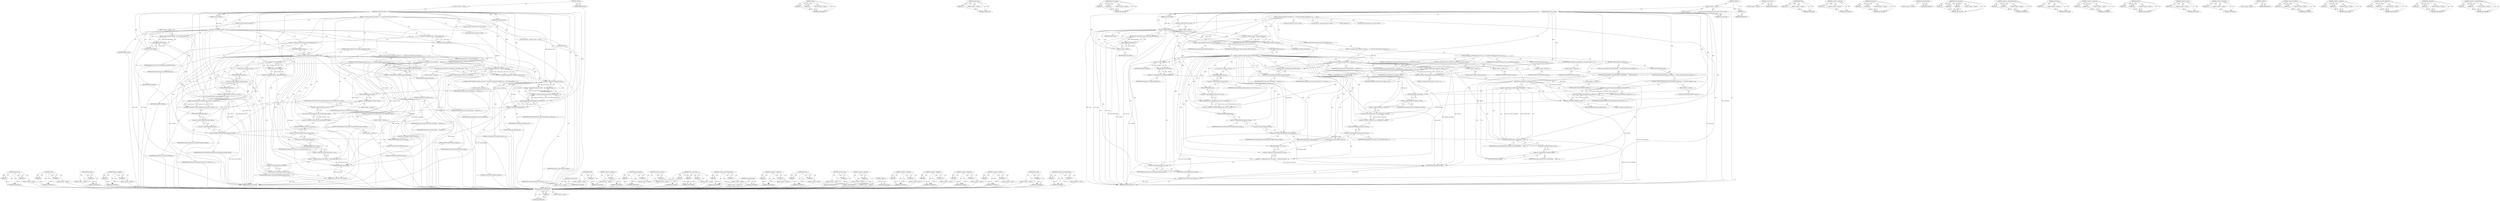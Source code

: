 digraph "&lt;operator&gt;.indirectFieldAccess" {
vulnerable_224 [label=<(METHOD,make_key_ref)>];
vulnerable_225 [label=<(PARAM,p1)>];
vulnerable_226 [label=<(PARAM,p2)>];
vulnerable_227 [label=<(BLOCK,&lt;empty&gt;,&lt;empty&gt;)>];
vulnerable_228 [label=<(METHOD_RETURN,ANY)>];
vulnerable_204 [label=<(METHOD,strcmp)>];
vulnerable_205 [label=<(PARAM,p1)>];
vulnerable_206 [label=<(PARAM,p2)>];
vulnerable_207 [label=<(BLOCK,&lt;empty&gt;,&lt;empty&gt;)>];
vulnerable_208 [label=<(METHOD_RETURN,ANY)>];
vulnerable_157 [label=<(METHOD,keyring_hash)>];
vulnerable_158 [label=<(PARAM,p1)>];
vulnerable_159 [label=<(BLOCK,&lt;empty&gt;,&lt;empty&gt;)>];
vulnerable_160 [label=<(METHOD_RETURN,ANY)>];
vulnerable_181 [label=<(METHOD,kuid_has_mapping)>];
vulnerable_182 [label=<(PARAM,p1)>];
vulnerable_183 [label=<(PARAM,p2)>];
vulnerable_184 [label=<(BLOCK,&lt;empty&gt;,&lt;empty&gt;)>];
vulnerable_185 [label=<(METHOD_RETURN,ANY)>];
vulnerable_6 [label=<(METHOD,&lt;global&gt;)<SUB>1</SUB>>];
vulnerable_7 [label=<(BLOCK,&lt;empty&gt;,&lt;empty&gt;)<SUB>1</SUB>>];
vulnerable_8 [label=<(METHOD,find_keyring_by_name)<SUB>1</SUB>>];
vulnerable_9 [label=<(PARAM,const char *name)<SUB>1</SUB>>];
vulnerable_10 [label=<(PARAM,bool skip_perm_check)<SUB>1</SUB>>];
vulnerable_11 [label=<(BLOCK,{
 	struct key *keyring;
 	int bucket;

	if (!n...,{
 	struct key *keyring;
 	int bucket;

	if (!n...)<SUB>2</SUB>>];
vulnerable_12 [label="<(LOCAL,struct key* keyring: key*)<SUB>3</SUB>>"];
vulnerable_13 [label="<(LOCAL,int bucket: int)<SUB>4</SUB>>"];
vulnerable_14 [label=<(CONTROL_STRUCTURE,IF,if (!name))<SUB>6</SUB>>];
vulnerable_15 [label=<(&lt;operator&gt;.logicalNot,!name)<SUB>6</SUB>>];
vulnerable_16 [label=<(IDENTIFIER,name,!name)<SUB>6</SUB>>];
vulnerable_17 [label=<(BLOCK,&lt;empty&gt;,&lt;empty&gt;)<SUB>7</SUB>>];
vulnerable_18 [label=<(RETURN,return ERR_PTR(-EINVAL);,return ERR_PTR(-EINVAL);)<SUB>7</SUB>>];
vulnerable_19 [label=<(ERR_PTR,ERR_PTR(-EINVAL))<SUB>7</SUB>>];
vulnerable_20 [label=<(&lt;operator&gt;.minus,-EINVAL)<SUB>7</SUB>>];
vulnerable_21 [label=<(IDENTIFIER,EINVAL,-EINVAL)<SUB>7</SUB>>];
vulnerable_22 [label=<(&lt;operator&gt;.assignment,bucket = keyring_hash(name))<SUB>9</SUB>>];
vulnerable_23 [label=<(IDENTIFIER,bucket,bucket = keyring_hash(name))<SUB>9</SUB>>];
vulnerable_24 [label=<(keyring_hash,keyring_hash(name))<SUB>9</SUB>>];
vulnerable_25 [label=<(IDENTIFIER,name,keyring_hash(name))<SUB>9</SUB>>];
vulnerable_26 [label="<(LOCAL,read_lock : read_lock)<SUB>11</SUB>>"];
vulnerable_27 [label=<(CONTROL_STRUCTURE,IF,if (keyring_name_hash[bucket].next))<SUB>13</SUB>>];
vulnerable_28 [label=<(&lt;operator&gt;.fieldAccess,keyring_name_hash[bucket].next)<SUB>13</SUB>>];
vulnerable_29 [label=<(&lt;operator&gt;.indirectIndexAccess,keyring_name_hash[bucket])<SUB>13</SUB>>];
vulnerable_30 [label=<(IDENTIFIER,keyring_name_hash,if (keyring_name_hash[bucket].next))<SUB>13</SUB>>];
vulnerable_31 [label=<(IDENTIFIER,bucket,if (keyring_name_hash[bucket].next))<SUB>13</SUB>>];
vulnerable_32 [label=<(FIELD_IDENTIFIER,next,next)<SUB>13</SUB>>];
vulnerable_33 [label=<(BLOCK,{
		/* search this hash bucket for a keyring wi...,{
		/* search this hash bucket for a keyring wi...)<SUB>13</SUB>>];
vulnerable_34 [label=<(list_for_each_entry,list_for_each_entry(keyring,
				    &amp;keyring_n...)<SUB>16</SUB>>];
vulnerable_35 [label=<(IDENTIFIER,keyring,list_for_each_entry(keyring,
				    &amp;keyring_n...)<SUB>16</SUB>>];
vulnerable_36 [label=<(&lt;operator&gt;.addressOf,&amp;keyring_name_hash[bucket])<SUB>17</SUB>>];
vulnerable_37 [label=<(&lt;operator&gt;.indirectIndexAccess,keyring_name_hash[bucket])<SUB>17</SUB>>];
vulnerable_38 [label=<(IDENTIFIER,keyring_name_hash,list_for_each_entry(keyring,
				    &amp;keyring_n...)<SUB>17</SUB>>];
vulnerable_39 [label=<(IDENTIFIER,bucket,list_for_each_entry(keyring,
				    &amp;keyring_n...)<SUB>17</SUB>>];
vulnerable_40 [label=<(IDENTIFIER,name_link,list_for_each_entry(keyring,
				    &amp;keyring_n...)<SUB>18</SUB>>];
vulnerable_41 [label=<(BLOCK,{
			if (!kuid_has_mapping(current_user_ns(), k...,{
			if (!kuid_has_mapping(current_user_ns(), k...)<SUB>19</SUB>>];
vulnerable_42 [label=<(CONTROL_STRUCTURE,IF,if (!kuid_has_mapping(current_user_ns(), keyring-&gt;user-&gt;uid)))<SUB>20</SUB>>];
vulnerable_43 [label=<(&lt;operator&gt;.logicalNot,!kuid_has_mapping(current_user_ns(), keyring-&gt;u...)<SUB>20</SUB>>];
vulnerable_44 [label=<(kuid_has_mapping,kuid_has_mapping(current_user_ns(), keyring-&gt;us...)<SUB>20</SUB>>];
vulnerable_45 [label=<(current_user_ns,current_user_ns())<SUB>20</SUB>>];
vulnerable_46 [label=<(&lt;operator&gt;.indirectFieldAccess,keyring-&gt;user-&gt;uid)<SUB>20</SUB>>];
vulnerable_47 [label=<(&lt;operator&gt;.indirectFieldAccess,keyring-&gt;user)<SUB>20</SUB>>];
vulnerable_48 [label=<(IDENTIFIER,keyring,kuid_has_mapping(current_user_ns(), keyring-&gt;us...)<SUB>20</SUB>>];
vulnerable_49 [label=<(FIELD_IDENTIFIER,user,user)<SUB>20</SUB>>];
vulnerable_50 [label=<(FIELD_IDENTIFIER,uid,uid)<SUB>20</SUB>>];
vulnerable_51 [label=<(BLOCK,&lt;empty&gt;,&lt;empty&gt;)<SUB>21</SUB>>];
vulnerable_52 [label=<(CONTROL_STRUCTURE,CONTINUE,continue;)<SUB>21</SUB>>];
vulnerable_53 [label=<(CONTROL_STRUCTURE,IF,if (test_bit(KEY_FLAG_REVOKED, &amp;keyring-&gt;flags)))<SUB>23</SUB>>];
vulnerable_54 [label=<(test_bit,test_bit(KEY_FLAG_REVOKED, &amp;keyring-&gt;flags))<SUB>23</SUB>>];
vulnerable_55 [label=<(IDENTIFIER,KEY_FLAG_REVOKED,test_bit(KEY_FLAG_REVOKED, &amp;keyring-&gt;flags))<SUB>23</SUB>>];
vulnerable_56 [label=<(&lt;operator&gt;.addressOf,&amp;keyring-&gt;flags)<SUB>23</SUB>>];
vulnerable_57 [label=<(&lt;operator&gt;.indirectFieldAccess,keyring-&gt;flags)<SUB>23</SUB>>];
vulnerable_58 [label=<(IDENTIFIER,keyring,test_bit(KEY_FLAG_REVOKED, &amp;keyring-&gt;flags))<SUB>23</SUB>>];
vulnerable_59 [label=<(FIELD_IDENTIFIER,flags,flags)<SUB>23</SUB>>];
vulnerable_60 [label=<(BLOCK,&lt;empty&gt;,&lt;empty&gt;)<SUB>24</SUB>>];
vulnerable_61 [label=<(CONTROL_STRUCTURE,CONTINUE,continue;)<SUB>24</SUB>>];
vulnerable_62 [label=<(CONTROL_STRUCTURE,IF,if (strcmp(keyring-&gt;description, name) != 0))<SUB>26</SUB>>];
vulnerable_63 [label=<(&lt;operator&gt;.notEquals,strcmp(keyring-&gt;description, name) != 0)<SUB>26</SUB>>];
vulnerable_64 [label=<(strcmp,strcmp(keyring-&gt;description, name))<SUB>26</SUB>>];
vulnerable_65 [label=<(&lt;operator&gt;.indirectFieldAccess,keyring-&gt;description)<SUB>26</SUB>>];
vulnerable_66 [label=<(IDENTIFIER,keyring,strcmp(keyring-&gt;description, name))<SUB>26</SUB>>];
vulnerable_67 [label=<(FIELD_IDENTIFIER,description,description)<SUB>26</SUB>>];
vulnerable_68 [label=<(IDENTIFIER,name,strcmp(keyring-&gt;description, name))<SUB>26</SUB>>];
vulnerable_69 [label=<(LITERAL,0,strcmp(keyring-&gt;description, name) != 0)<SUB>26</SUB>>];
vulnerable_70 [label=<(BLOCK,&lt;empty&gt;,&lt;empty&gt;)<SUB>27</SUB>>];
vulnerable_71 [label=<(CONTROL_STRUCTURE,CONTINUE,continue;)<SUB>27</SUB>>];
vulnerable_72 [label=<(CONTROL_STRUCTURE,IF,if (!skip_perm_check &amp;&amp;
			    key_permission(make_key_ref(keyring, 0),
					   KEY_NEED_SEARCH) &lt; 0))<SUB>29</SUB>>];
vulnerable_73 [label=<(&lt;operator&gt;.logicalAnd,!skip_perm_check &amp;&amp;
			    key_permission(make_...)<SUB>29</SUB>>];
vulnerable_74 [label=<(&lt;operator&gt;.logicalNot,!skip_perm_check)<SUB>29</SUB>>];
vulnerable_75 [label=<(IDENTIFIER,skip_perm_check,!skip_perm_check)<SUB>29</SUB>>];
vulnerable_76 [label=<(&lt;operator&gt;.lessThan,key_permission(make_key_ref(keyring, 0),
					 ...)<SUB>30</SUB>>];
vulnerable_77 [label=<(key_permission,key_permission(make_key_ref(keyring, 0),
					 ...)<SUB>30</SUB>>];
vulnerable_78 [label=<(make_key_ref,make_key_ref(keyring, 0))<SUB>30</SUB>>];
vulnerable_79 [label=<(IDENTIFIER,keyring,make_key_ref(keyring, 0))<SUB>30</SUB>>];
vulnerable_80 [label=<(LITERAL,0,make_key_ref(keyring, 0))<SUB>30</SUB>>];
vulnerable_81 [label=<(IDENTIFIER,KEY_NEED_SEARCH,key_permission(make_key_ref(keyring, 0),
					 ...)<SUB>31</SUB>>];
vulnerable_82 [label=<(LITERAL,0,key_permission(make_key_ref(keyring, 0),
					 ...)<SUB>31</SUB>>];
vulnerable_83 [label=<(BLOCK,&lt;empty&gt;,&lt;empty&gt;)<SUB>32</SUB>>];
vulnerable_84 [label=<(CONTROL_STRUCTURE,CONTINUE,continue;)<SUB>32</SUB>>];
vulnerable_85 [label=<(CONTROL_STRUCTURE,IF,if (!refcount_inc_not_zero(&amp;keyring-&gt;usage)))<SUB>37</SUB>>];
vulnerable_86 [label=<(&lt;operator&gt;.logicalNot,!refcount_inc_not_zero(&amp;keyring-&gt;usage))<SUB>37</SUB>>];
vulnerable_87 [label=<(refcount_inc_not_zero,refcount_inc_not_zero(&amp;keyring-&gt;usage))<SUB>37</SUB>>];
vulnerable_88 [label=<(&lt;operator&gt;.addressOf,&amp;keyring-&gt;usage)<SUB>37</SUB>>];
vulnerable_89 [label=<(&lt;operator&gt;.indirectFieldAccess,keyring-&gt;usage)<SUB>37</SUB>>];
vulnerable_90 [label=<(IDENTIFIER,keyring,refcount_inc_not_zero(&amp;keyring-&gt;usage))<SUB>37</SUB>>];
vulnerable_91 [label=<(FIELD_IDENTIFIER,usage,usage)<SUB>37</SUB>>];
vulnerable_92 [label=<(BLOCK,&lt;empty&gt;,&lt;empty&gt;)<SUB>38</SUB>>];
vulnerable_93 [label=<(CONTROL_STRUCTURE,CONTINUE,continue;)<SUB>38</SUB>>];
vulnerable_94 [label=<(&lt;operator&gt;.assignment,keyring-&gt;last_used_at = current_kernel_time().t...)<SUB>39</SUB>>];
vulnerable_95 [label=<(&lt;operator&gt;.indirectFieldAccess,keyring-&gt;last_used_at)<SUB>39</SUB>>];
vulnerable_96 [label=<(IDENTIFIER,keyring,keyring-&gt;last_used_at = current_kernel_time().t...)<SUB>39</SUB>>];
vulnerable_97 [label=<(FIELD_IDENTIFIER,last_used_at,last_used_at)<SUB>39</SUB>>];
vulnerable_98 [label=<(&lt;operator&gt;.fieldAccess,current_kernel_time().tv_sec)<SUB>39</SUB>>];
vulnerable_99 [label=<(current_kernel_time,current_kernel_time())<SUB>39</SUB>>];
vulnerable_100 [label=<(FIELD_IDENTIFIER,tv_sec,tv_sec)<SUB>39</SUB>>];
vulnerable_101 [label=<(CONTROL_STRUCTURE,GOTO,goto out;)<SUB>40</SUB>>];
vulnerable_102 [label=<(&lt;operator&gt;.assignment,keyring = ERR_PTR(-ENOKEY))<SUB>44</SUB>>];
vulnerable_103 [label=<(IDENTIFIER,keyring,keyring = ERR_PTR(-ENOKEY))<SUB>44</SUB>>];
vulnerable_104 [label=<(ERR_PTR,ERR_PTR(-ENOKEY))<SUB>44</SUB>>];
vulnerable_105 [label=<(&lt;operator&gt;.minus,-ENOKEY)<SUB>44</SUB>>];
vulnerable_106 [label=<(IDENTIFIER,ENOKEY,-ENOKEY)<SUB>44</SUB>>];
vulnerable_107 [label=<(JUMP_TARGET,out)<SUB>45</SUB>>];
vulnerable_108 [label=<(read_unlock,read_unlock(&amp;keyring_name_lock))<SUB>46</SUB>>];
vulnerable_109 [label=<(&lt;operator&gt;.addressOf,&amp;keyring_name_lock)<SUB>46</SUB>>];
vulnerable_110 [label=<(IDENTIFIER,keyring_name_lock,read_unlock(&amp;keyring_name_lock))<SUB>46</SUB>>];
vulnerable_111 [label=<(RETURN,return keyring;,return keyring;)<SUB>47</SUB>>];
vulnerable_112 [label=<(IDENTIFIER,keyring,return keyring;)<SUB>47</SUB>>];
vulnerable_113 [label=<(METHOD_RETURN,struct key)<SUB>1</SUB>>];
vulnerable_115 [label=<(METHOD_RETURN,ANY)<SUB>1</SUB>>];
vulnerable_186 [label=<(METHOD,current_user_ns)>];
vulnerable_187 [label=<(BLOCK,&lt;empty&gt;,&lt;empty&gt;)>];
vulnerable_188 [label=<(METHOD_RETURN,ANY)>];
vulnerable_144 [label=<(METHOD,ERR_PTR)>];
vulnerable_145 [label=<(PARAM,p1)>];
vulnerable_146 [label=<(BLOCK,&lt;empty&gt;,&lt;empty&gt;)>];
vulnerable_147 [label=<(METHOD_RETURN,ANY)>];
vulnerable_177 [label=<(METHOD,&lt;operator&gt;.addressOf)>];
vulnerable_178 [label=<(PARAM,p1)>];
vulnerable_179 [label=<(BLOCK,&lt;empty&gt;,&lt;empty&gt;)>];
vulnerable_180 [label=<(METHOD_RETURN,ANY)>];
vulnerable_219 [label=<(METHOD,key_permission)>];
vulnerable_220 [label=<(PARAM,p1)>];
vulnerable_221 [label=<(PARAM,p2)>];
vulnerable_222 [label=<(BLOCK,&lt;empty&gt;,&lt;empty&gt;)>];
vulnerable_223 [label=<(METHOD_RETURN,ANY)>];
vulnerable_229 [label=<(METHOD,refcount_inc_not_zero)>];
vulnerable_230 [label=<(PARAM,p1)>];
vulnerable_231 [label=<(BLOCK,&lt;empty&gt;,&lt;empty&gt;)>];
vulnerable_232 [label=<(METHOD_RETURN,ANY)>];
vulnerable_171 [label=<(METHOD,list_for_each_entry)>];
vulnerable_172 [label=<(PARAM,p1)>];
vulnerable_173 [label=<(PARAM,p2)>];
vulnerable_174 [label=<(PARAM,p3)>];
vulnerable_175 [label=<(BLOCK,&lt;empty&gt;,&lt;empty&gt;)>];
vulnerable_176 [label=<(METHOD_RETURN,ANY)>];
vulnerable_166 [label=<(METHOD,&lt;operator&gt;.indirectIndexAccess)>];
vulnerable_167 [label=<(PARAM,p1)>];
vulnerable_168 [label=<(PARAM,p2)>];
vulnerable_169 [label=<(BLOCK,&lt;empty&gt;,&lt;empty&gt;)>];
vulnerable_170 [label=<(METHOD_RETURN,ANY)>];
vulnerable_233 [label=<(METHOD,current_kernel_time)>];
vulnerable_234 [label=<(BLOCK,&lt;empty&gt;,&lt;empty&gt;)>];
vulnerable_235 [label=<(METHOD_RETURN,ANY)>];
vulnerable_152 [label=<(METHOD,&lt;operator&gt;.assignment)>];
vulnerable_153 [label=<(PARAM,p1)>];
vulnerable_154 [label=<(PARAM,p2)>];
vulnerable_155 [label=<(BLOCK,&lt;empty&gt;,&lt;empty&gt;)>];
vulnerable_156 [label=<(METHOD_RETURN,ANY)>];
vulnerable_194 [label=<(METHOD,test_bit)>];
vulnerable_195 [label=<(PARAM,p1)>];
vulnerable_196 [label=<(PARAM,p2)>];
vulnerable_197 [label=<(BLOCK,&lt;empty&gt;,&lt;empty&gt;)>];
vulnerable_198 [label=<(METHOD_RETURN,ANY)>];
vulnerable_148 [label=<(METHOD,&lt;operator&gt;.minus)>];
vulnerable_149 [label=<(PARAM,p1)>];
vulnerable_150 [label=<(BLOCK,&lt;empty&gt;,&lt;empty&gt;)>];
vulnerable_151 [label=<(METHOD_RETURN,ANY)>];
vulnerable_140 [label=<(METHOD,&lt;operator&gt;.logicalNot)>];
vulnerable_141 [label=<(PARAM,p1)>];
vulnerable_142 [label=<(BLOCK,&lt;empty&gt;,&lt;empty&gt;)>];
vulnerable_143 [label=<(METHOD_RETURN,ANY)>];
vulnerable_134 [label=<(METHOD,&lt;global&gt;)<SUB>1</SUB>>];
vulnerable_135 [label=<(BLOCK,&lt;empty&gt;,&lt;empty&gt;)>];
vulnerable_136 [label=<(METHOD_RETURN,ANY)>];
vulnerable_209 [label=<(METHOD,&lt;operator&gt;.logicalAnd)>];
vulnerable_210 [label=<(PARAM,p1)>];
vulnerable_211 [label=<(PARAM,p2)>];
vulnerable_212 [label=<(BLOCK,&lt;empty&gt;,&lt;empty&gt;)>];
vulnerable_213 [label=<(METHOD_RETURN,ANY)>];
vulnerable_199 [label=<(METHOD,&lt;operator&gt;.notEquals)>];
vulnerable_200 [label=<(PARAM,p1)>];
vulnerable_201 [label=<(PARAM,p2)>];
vulnerable_202 [label=<(BLOCK,&lt;empty&gt;,&lt;empty&gt;)>];
vulnerable_203 [label=<(METHOD_RETURN,ANY)>];
vulnerable_161 [label=<(METHOD,&lt;operator&gt;.fieldAccess)>];
vulnerable_162 [label=<(PARAM,p1)>];
vulnerable_163 [label=<(PARAM,p2)>];
vulnerable_164 [label=<(BLOCK,&lt;empty&gt;,&lt;empty&gt;)>];
vulnerable_165 [label=<(METHOD_RETURN,ANY)>];
vulnerable_214 [label=<(METHOD,&lt;operator&gt;.lessThan)>];
vulnerable_215 [label=<(PARAM,p1)>];
vulnerable_216 [label=<(PARAM,p2)>];
vulnerable_217 [label=<(BLOCK,&lt;empty&gt;,&lt;empty&gt;)>];
vulnerable_218 [label=<(METHOD_RETURN,ANY)>];
vulnerable_236 [label=<(METHOD,read_unlock)>];
vulnerable_237 [label=<(PARAM,p1)>];
vulnerable_238 [label=<(BLOCK,&lt;empty&gt;,&lt;empty&gt;)>];
vulnerable_239 [label=<(METHOD_RETURN,ANY)>];
vulnerable_189 [label=<(METHOD,&lt;operator&gt;.indirectFieldAccess)>];
vulnerable_190 [label=<(PARAM,p1)>];
vulnerable_191 [label=<(PARAM,p2)>];
vulnerable_192 [label=<(BLOCK,&lt;empty&gt;,&lt;empty&gt;)>];
vulnerable_193 [label=<(METHOD_RETURN,ANY)>];
fixed_242 [label=<(METHOD,refcount_inc_not_zero)>];
fixed_243 [label=<(PARAM,p1)>];
fixed_244 [label=<(BLOCK,&lt;empty&gt;,&lt;empty&gt;)>];
fixed_245 [label=<(METHOD_RETURN,ANY)>];
fixed_222 [label=<(METHOD,strcmp)>];
fixed_223 [label=<(PARAM,p1)>];
fixed_224 [label=<(PARAM,p2)>];
fixed_225 [label=<(BLOCK,&lt;empty&gt;,&lt;empty&gt;)>];
fixed_226 [label=<(METHOD_RETURN,ANY)>];
fixed_175 [label=<(METHOD,keyring_hash)>];
fixed_176 [label=<(PARAM,p1)>];
fixed_177 [label=<(BLOCK,&lt;empty&gt;,&lt;empty&gt;)>];
fixed_178 [label=<(METHOD_RETURN,ANY)>];
fixed_199 [label=<(METHOD,kuid_has_mapping)>];
fixed_200 [label=<(PARAM,p1)>];
fixed_201 [label=<(PARAM,p2)>];
fixed_202 [label=<(BLOCK,&lt;empty&gt;,&lt;empty&gt;)>];
fixed_203 [label=<(METHOD_RETURN,ANY)>];
fixed_6 [label=<(METHOD,&lt;global&gt;)<SUB>1</SUB>>];
fixed_7 [label=<(BLOCK,&lt;empty&gt;,&lt;empty&gt;)<SUB>1</SUB>>];
fixed_8 [label=<(TYPE_DECL,key)<SUB>1</SUB>>];
fixed_9 [label="<(LOCAL,struct key* find_keyring_by_name: key*)<SUB>1</SUB>>"];
fixed_10 [label=<(UNKNOWN,),))<SUB>1</SUB>>];
fixed_11 [label=<(METHOD,find_keyring_by_name)<SUB>2</SUB>>];
fixed_12 [label=<(PARAM,const char *name)<SUB>2</SUB>>];
fixed_13 [label=<(PARAM,bool uid_keyring)<SUB>2</SUB>>];
fixed_14 [label=<(BLOCK,{
 	struct key *keyring;
 	int bucket;

	if (!n...,{
 	struct key *keyring;
 	int bucket;

	if (!n...)<SUB>3</SUB>>];
fixed_15 [label="<(LOCAL,struct key* keyring: key*)<SUB>4</SUB>>"];
fixed_16 [label="<(LOCAL,int bucket: int)<SUB>5</SUB>>"];
fixed_17 [label=<(CONTROL_STRUCTURE,IF,if (!name))<SUB>7</SUB>>];
fixed_18 [label=<(&lt;operator&gt;.logicalNot,!name)<SUB>7</SUB>>];
fixed_19 [label=<(IDENTIFIER,name,!name)<SUB>7</SUB>>];
fixed_20 [label=<(BLOCK,&lt;empty&gt;,&lt;empty&gt;)<SUB>8</SUB>>];
fixed_21 [label=<(RETURN,return ERR_PTR(-EINVAL);,return ERR_PTR(-EINVAL);)<SUB>8</SUB>>];
fixed_22 [label=<(ERR_PTR,ERR_PTR(-EINVAL))<SUB>8</SUB>>];
fixed_23 [label=<(&lt;operator&gt;.minus,-EINVAL)<SUB>8</SUB>>];
fixed_24 [label=<(IDENTIFIER,EINVAL,-EINVAL)<SUB>8</SUB>>];
fixed_25 [label=<(&lt;operator&gt;.assignment,bucket = keyring_hash(name))<SUB>10</SUB>>];
fixed_26 [label=<(IDENTIFIER,bucket,bucket = keyring_hash(name))<SUB>10</SUB>>];
fixed_27 [label=<(keyring_hash,keyring_hash(name))<SUB>10</SUB>>];
fixed_28 [label=<(IDENTIFIER,name,keyring_hash(name))<SUB>10</SUB>>];
fixed_29 [label="<(LOCAL,read_lock : read_lock)<SUB>12</SUB>>"];
fixed_30 [label=<(CONTROL_STRUCTURE,IF,if (keyring_name_hash[bucket].next))<SUB>14</SUB>>];
fixed_31 [label=<(&lt;operator&gt;.fieldAccess,keyring_name_hash[bucket].next)<SUB>14</SUB>>];
fixed_32 [label=<(&lt;operator&gt;.indirectIndexAccess,keyring_name_hash[bucket])<SUB>14</SUB>>];
fixed_33 [label=<(IDENTIFIER,keyring_name_hash,if (keyring_name_hash[bucket].next))<SUB>14</SUB>>];
fixed_34 [label=<(IDENTIFIER,bucket,if (keyring_name_hash[bucket].next))<SUB>14</SUB>>];
fixed_35 [label=<(FIELD_IDENTIFIER,next,next)<SUB>14</SUB>>];
fixed_36 [label=<(BLOCK,{
		/* search this hash bucket for a keyring wi...,{
		/* search this hash bucket for a keyring wi...)<SUB>14</SUB>>];
fixed_37 [label=<(list_for_each_entry,list_for_each_entry(keyring,
				    &amp;keyring_n...)<SUB>17</SUB>>];
fixed_38 [label=<(IDENTIFIER,keyring,list_for_each_entry(keyring,
				    &amp;keyring_n...)<SUB>17</SUB>>];
fixed_39 [label=<(&lt;operator&gt;.addressOf,&amp;keyring_name_hash[bucket])<SUB>18</SUB>>];
fixed_40 [label=<(&lt;operator&gt;.indirectIndexAccess,keyring_name_hash[bucket])<SUB>18</SUB>>];
fixed_41 [label=<(IDENTIFIER,keyring_name_hash,list_for_each_entry(keyring,
				    &amp;keyring_n...)<SUB>18</SUB>>];
fixed_42 [label=<(IDENTIFIER,bucket,list_for_each_entry(keyring,
				    &amp;keyring_n...)<SUB>18</SUB>>];
fixed_43 [label=<(IDENTIFIER,name_link,list_for_each_entry(keyring,
				    &amp;keyring_n...)<SUB>19</SUB>>];
fixed_44 [label=<(BLOCK,{
			if (!kuid_has_mapping(current_user_ns(), k...,{
			if (!kuid_has_mapping(current_user_ns(), k...)<SUB>20</SUB>>];
fixed_45 [label=<(CONTROL_STRUCTURE,IF,if (!kuid_has_mapping(current_user_ns(), keyring-&gt;user-&gt;uid)))<SUB>21</SUB>>];
fixed_46 [label=<(&lt;operator&gt;.logicalNot,!kuid_has_mapping(current_user_ns(), keyring-&gt;u...)<SUB>21</SUB>>];
fixed_47 [label=<(kuid_has_mapping,kuid_has_mapping(current_user_ns(), keyring-&gt;us...)<SUB>21</SUB>>];
fixed_48 [label=<(current_user_ns,current_user_ns())<SUB>21</SUB>>];
fixed_49 [label=<(&lt;operator&gt;.indirectFieldAccess,keyring-&gt;user-&gt;uid)<SUB>21</SUB>>];
fixed_50 [label=<(&lt;operator&gt;.indirectFieldAccess,keyring-&gt;user)<SUB>21</SUB>>];
fixed_51 [label=<(IDENTIFIER,keyring,kuid_has_mapping(current_user_ns(), keyring-&gt;us...)<SUB>21</SUB>>];
fixed_52 [label=<(FIELD_IDENTIFIER,user,user)<SUB>21</SUB>>];
fixed_53 [label=<(FIELD_IDENTIFIER,uid,uid)<SUB>21</SUB>>];
fixed_54 [label=<(BLOCK,&lt;empty&gt;,&lt;empty&gt;)<SUB>22</SUB>>];
fixed_55 [label=<(CONTROL_STRUCTURE,CONTINUE,continue;)<SUB>22</SUB>>];
fixed_56 [label=<(CONTROL_STRUCTURE,IF,if (test_bit(KEY_FLAG_REVOKED, &amp;keyring-&gt;flags)))<SUB>24</SUB>>];
fixed_57 [label=<(test_bit,test_bit(KEY_FLAG_REVOKED, &amp;keyring-&gt;flags))<SUB>24</SUB>>];
fixed_58 [label=<(IDENTIFIER,KEY_FLAG_REVOKED,test_bit(KEY_FLAG_REVOKED, &amp;keyring-&gt;flags))<SUB>24</SUB>>];
fixed_59 [label=<(&lt;operator&gt;.addressOf,&amp;keyring-&gt;flags)<SUB>24</SUB>>];
fixed_60 [label=<(&lt;operator&gt;.indirectFieldAccess,keyring-&gt;flags)<SUB>24</SUB>>];
fixed_61 [label=<(IDENTIFIER,keyring,test_bit(KEY_FLAG_REVOKED, &amp;keyring-&gt;flags))<SUB>24</SUB>>];
fixed_62 [label=<(FIELD_IDENTIFIER,flags,flags)<SUB>24</SUB>>];
fixed_63 [label=<(BLOCK,&lt;empty&gt;,&lt;empty&gt;)<SUB>25</SUB>>];
fixed_64 [label=<(CONTROL_STRUCTURE,CONTINUE,continue;)<SUB>25</SUB>>];
fixed_65 [label=<(CONTROL_STRUCTURE,IF,if (strcmp(keyring-&gt;description, name) != 0))<SUB>27</SUB>>];
fixed_66 [label=<(&lt;operator&gt;.notEquals,strcmp(keyring-&gt;description, name) != 0)<SUB>27</SUB>>];
fixed_67 [label=<(strcmp,strcmp(keyring-&gt;description, name))<SUB>27</SUB>>];
fixed_68 [label=<(&lt;operator&gt;.indirectFieldAccess,keyring-&gt;description)<SUB>27</SUB>>];
fixed_69 [label=<(IDENTIFIER,keyring,strcmp(keyring-&gt;description, name))<SUB>27</SUB>>];
fixed_70 [label=<(FIELD_IDENTIFIER,description,description)<SUB>27</SUB>>];
fixed_71 [label=<(IDENTIFIER,name,strcmp(keyring-&gt;description, name))<SUB>27</SUB>>];
fixed_72 [label=<(LITERAL,0,strcmp(keyring-&gt;description, name) != 0)<SUB>27</SUB>>];
fixed_73 [label=<(BLOCK,&lt;empty&gt;,&lt;empty&gt;)<SUB>28</SUB>>];
fixed_74 [label=<(CONTROL_STRUCTURE,CONTINUE,continue;)<SUB>28</SUB>>];
fixed_75 [label=<(CONTROL_STRUCTURE,IF,if (uid_keyring))<SUB>30</SUB>>];
fixed_76 [label=<(IDENTIFIER,uid_keyring,if (uid_keyring))<SUB>30</SUB>>];
fixed_77 [label=<(BLOCK,{
				if (!test_bit(KEY_FLAG_UID_KEYRING,
					...,{
				if (!test_bit(KEY_FLAG_UID_KEYRING,
					...)<SUB>30</SUB>>];
fixed_78 [label=<(CONTROL_STRUCTURE,IF,if (!test_bit(KEY_FLAG_UID_KEYRING,
					      &amp;keyring-&gt;flags)))<SUB>31</SUB>>];
fixed_79 [label=<(&lt;operator&gt;.logicalNot,!test_bit(KEY_FLAG_UID_KEYRING,
					      &amp;key...)<SUB>31</SUB>>];
fixed_80 [label=<(test_bit,test_bit(KEY_FLAG_UID_KEYRING,
					      &amp;keyr...)<SUB>31</SUB>>];
fixed_81 [label=<(IDENTIFIER,KEY_FLAG_UID_KEYRING,test_bit(KEY_FLAG_UID_KEYRING,
					      &amp;keyr...)<SUB>31</SUB>>];
fixed_82 [label=<(&lt;operator&gt;.addressOf,&amp;keyring-&gt;flags)<SUB>32</SUB>>];
fixed_83 [label=<(&lt;operator&gt;.indirectFieldAccess,keyring-&gt;flags)<SUB>32</SUB>>];
fixed_84 [label=<(IDENTIFIER,keyring,test_bit(KEY_FLAG_UID_KEYRING,
					      &amp;keyr...)<SUB>32</SUB>>];
fixed_85 [label=<(FIELD_IDENTIFIER,flags,flags)<SUB>32</SUB>>];
fixed_86 [label=<(BLOCK,&lt;empty&gt;,&lt;empty&gt;)<SUB>33</SUB>>];
fixed_87 [label=<(CONTROL_STRUCTURE,CONTINUE,continue;)<SUB>33</SUB>>];
fixed_88 [label=<(CONTROL_STRUCTURE,ELSE,else)<SUB>34</SUB>>];
fixed_89 [label=<(BLOCK,{
				if (key_permission(make_key_ref(keyring, ...,{
				if (key_permission(make_key_ref(keyring, ...)<SUB>34</SUB>>];
fixed_90 [label=<(CONTROL_STRUCTURE,IF,if (key_permission(make_key_ref(keyring, 0),
						   KEY_NEED_SEARCH) &lt; 0))<SUB>35</SUB>>];
fixed_91 [label=<(&lt;operator&gt;.lessThan,key_permission(make_key_ref(keyring, 0),
						...)<SUB>35</SUB>>];
fixed_92 [label=<(key_permission,key_permission(make_key_ref(keyring, 0),
						...)<SUB>35</SUB>>];
fixed_93 [label=<(make_key_ref,make_key_ref(keyring, 0))<SUB>35</SUB>>];
fixed_94 [label=<(IDENTIFIER,keyring,make_key_ref(keyring, 0))<SUB>35</SUB>>];
fixed_95 [label=<(LITERAL,0,make_key_ref(keyring, 0))<SUB>35</SUB>>];
fixed_96 [label=<(IDENTIFIER,KEY_NEED_SEARCH,key_permission(make_key_ref(keyring, 0),
						...)<SUB>36</SUB>>];
fixed_97 [label=<(LITERAL,0,key_permission(make_key_ref(keyring, 0),
						...)<SUB>36</SUB>>];
fixed_98 [label=<(BLOCK,&lt;empty&gt;,&lt;empty&gt;)<SUB>37</SUB>>];
fixed_99 [label=<(CONTROL_STRUCTURE,CONTINUE,continue;)<SUB>37</SUB>>];
fixed_100 [label=<(CONTROL_STRUCTURE,IF,if (!refcount_inc_not_zero(&amp;keyring-&gt;usage)))<SUB>43</SUB>>];
fixed_101 [label=<(&lt;operator&gt;.logicalNot,!refcount_inc_not_zero(&amp;keyring-&gt;usage))<SUB>43</SUB>>];
fixed_102 [label=<(refcount_inc_not_zero,refcount_inc_not_zero(&amp;keyring-&gt;usage))<SUB>43</SUB>>];
fixed_103 [label=<(&lt;operator&gt;.addressOf,&amp;keyring-&gt;usage)<SUB>43</SUB>>];
fixed_104 [label=<(&lt;operator&gt;.indirectFieldAccess,keyring-&gt;usage)<SUB>43</SUB>>];
fixed_105 [label=<(IDENTIFIER,keyring,refcount_inc_not_zero(&amp;keyring-&gt;usage))<SUB>43</SUB>>];
fixed_106 [label=<(FIELD_IDENTIFIER,usage,usage)<SUB>43</SUB>>];
fixed_107 [label=<(BLOCK,&lt;empty&gt;,&lt;empty&gt;)<SUB>44</SUB>>];
fixed_108 [label=<(CONTROL_STRUCTURE,CONTINUE,continue;)<SUB>44</SUB>>];
fixed_109 [label=<(&lt;operator&gt;.assignment,keyring-&gt;last_used_at = current_kernel_time().t...)<SUB>45</SUB>>];
fixed_110 [label=<(&lt;operator&gt;.indirectFieldAccess,keyring-&gt;last_used_at)<SUB>45</SUB>>];
fixed_111 [label=<(IDENTIFIER,keyring,keyring-&gt;last_used_at = current_kernel_time().t...)<SUB>45</SUB>>];
fixed_112 [label=<(FIELD_IDENTIFIER,last_used_at,last_used_at)<SUB>45</SUB>>];
fixed_113 [label=<(&lt;operator&gt;.fieldAccess,current_kernel_time().tv_sec)<SUB>45</SUB>>];
fixed_114 [label=<(current_kernel_time,current_kernel_time())<SUB>45</SUB>>];
fixed_115 [label=<(FIELD_IDENTIFIER,tv_sec,tv_sec)<SUB>45</SUB>>];
fixed_116 [label=<(CONTROL_STRUCTURE,GOTO,goto out;)<SUB>46</SUB>>];
fixed_117 [label=<(&lt;operator&gt;.assignment,keyring = ERR_PTR(-ENOKEY))<SUB>50</SUB>>];
fixed_118 [label=<(IDENTIFIER,keyring,keyring = ERR_PTR(-ENOKEY))<SUB>50</SUB>>];
fixed_119 [label=<(ERR_PTR,ERR_PTR(-ENOKEY))<SUB>50</SUB>>];
fixed_120 [label=<(&lt;operator&gt;.minus,-ENOKEY)<SUB>50</SUB>>];
fixed_121 [label=<(IDENTIFIER,ENOKEY,-ENOKEY)<SUB>50</SUB>>];
fixed_122 [label=<(JUMP_TARGET,out)<SUB>51</SUB>>];
fixed_123 [label=<(read_unlock,read_unlock(&amp;keyring_name_lock))<SUB>52</SUB>>];
fixed_124 [label=<(&lt;operator&gt;.addressOf,&amp;keyring_name_lock)<SUB>52</SUB>>];
fixed_125 [label=<(IDENTIFIER,keyring_name_lock,read_unlock(&amp;keyring_name_lock))<SUB>52</SUB>>];
fixed_126 [label=<(RETURN,return keyring;,return keyring;)<SUB>53</SUB>>];
fixed_127 [label=<(IDENTIFIER,keyring,return keyring;)<SUB>53</SUB>>];
fixed_128 [label=<(METHOD_RETURN,struct key)<SUB>2</SUB>>];
fixed_130 [label=<(METHOD_RETURN,ANY)<SUB>1</SUB>>];
fixed_204 [label=<(METHOD,current_user_ns)>];
fixed_205 [label=<(BLOCK,&lt;empty&gt;,&lt;empty&gt;)>];
fixed_206 [label=<(METHOD_RETURN,ANY)>];
fixed_162 [label=<(METHOD,ERR_PTR)>];
fixed_163 [label=<(PARAM,p1)>];
fixed_164 [label=<(BLOCK,&lt;empty&gt;,&lt;empty&gt;)>];
fixed_165 [label=<(METHOD_RETURN,ANY)>];
fixed_195 [label=<(METHOD,&lt;operator&gt;.addressOf)>];
fixed_196 [label=<(PARAM,p1)>];
fixed_197 [label=<(BLOCK,&lt;empty&gt;,&lt;empty&gt;)>];
fixed_198 [label=<(METHOD_RETURN,ANY)>];
fixed_237 [label=<(METHOD,make_key_ref)>];
fixed_238 [label=<(PARAM,p1)>];
fixed_239 [label=<(PARAM,p2)>];
fixed_240 [label=<(BLOCK,&lt;empty&gt;,&lt;empty&gt;)>];
fixed_241 [label=<(METHOD_RETURN,ANY)>];
fixed_246 [label=<(METHOD,current_kernel_time)>];
fixed_247 [label=<(BLOCK,&lt;empty&gt;,&lt;empty&gt;)>];
fixed_248 [label=<(METHOD_RETURN,ANY)>];
fixed_189 [label=<(METHOD,list_for_each_entry)>];
fixed_190 [label=<(PARAM,p1)>];
fixed_191 [label=<(PARAM,p2)>];
fixed_192 [label=<(PARAM,p3)>];
fixed_193 [label=<(BLOCK,&lt;empty&gt;,&lt;empty&gt;)>];
fixed_194 [label=<(METHOD_RETURN,ANY)>];
fixed_184 [label=<(METHOD,&lt;operator&gt;.indirectIndexAccess)>];
fixed_185 [label=<(PARAM,p1)>];
fixed_186 [label=<(PARAM,p2)>];
fixed_187 [label=<(BLOCK,&lt;empty&gt;,&lt;empty&gt;)>];
fixed_188 [label=<(METHOD_RETURN,ANY)>];
fixed_249 [label=<(METHOD,read_unlock)>];
fixed_250 [label=<(PARAM,p1)>];
fixed_251 [label=<(BLOCK,&lt;empty&gt;,&lt;empty&gt;)>];
fixed_252 [label=<(METHOD_RETURN,ANY)>];
fixed_170 [label=<(METHOD,&lt;operator&gt;.assignment)>];
fixed_171 [label=<(PARAM,p1)>];
fixed_172 [label=<(PARAM,p2)>];
fixed_173 [label=<(BLOCK,&lt;empty&gt;,&lt;empty&gt;)>];
fixed_174 [label=<(METHOD_RETURN,ANY)>];
fixed_212 [label=<(METHOD,test_bit)>];
fixed_213 [label=<(PARAM,p1)>];
fixed_214 [label=<(PARAM,p2)>];
fixed_215 [label=<(BLOCK,&lt;empty&gt;,&lt;empty&gt;)>];
fixed_216 [label=<(METHOD_RETURN,ANY)>];
fixed_166 [label=<(METHOD,&lt;operator&gt;.minus)>];
fixed_167 [label=<(PARAM,p1)>];
fixed_168 [label=<(BLOCK,&lt;empty&gt;,&lt;empty&gt;)>];
fixed_169 [label=<(METHOD_RETURN,ANY)>];
fixed_158 [label=<(METHOD,&lt;operator&gt;.logicalNot)>];
fixed_159 [label=<(PARAM,p1)>];
fixed_160 [label=<(BLOCK,&lt;empty&gt;,&lt;empty&gt;)>];
fixed_161 [label=<(METHOD_RETURN,ANY)>];
fixed_152 [label=<(METHOD,&lt;global&gt;)<SUB>1</SUB>>];
fixed_153 [label=<(BLOCK,&lt;empty&gt;,&lt;empty&gt;)>];
fixed_154 [label=<(METHOD_RETURN,ANY)>];
fixed_227 [label=<(METHOD,&lt;operator&gt;.lessThan)>];
fixed_228 [label=<(PARAM,p1)>];
fixed_229 [label=<(PARAM,p2)>];
fixed_230 [label=<(BLOCK,&lt;empty&gt;,&lt;empty&gt;)>];
fixed_231 [label=<(METHOD_RETURN,ANY)>];
fixed_217 [label=<(METHOD,&lt;operator&gt;.notEquals)>];
fixed_218 [label=<(PARAM,p1)>];
fixed_219 [label=<(PARAM,p2)>];
fixed_220 [label=<(BLOCK,&lt;empty&gt;,&lt;empty&gt;)>];
fixed_221 [label=<(METHOD_RETURN,ANY)>];
fixed_179 [label=<(METHOD,&lt;operator&gt;.fieldAccess)>];
fixed_180 [label=<(PARAM,p1)>];
fixed_181 [label=<(PARAM,p2)>];
fixed_182 [label=<(BLOCK,&lt;empty&gt;,&lt;empty&gt;)>];
fixed_183 [label=<(METHOD_RETURN,ANY)>];
fixed_232 [label=<(METHOD,key_permission)>];
fixed_233 [label=<(PARAM,p1)>];
fixed_234 [label=<(PARAM,p2)>];
fixed_235 [label=<(BLOCK,&lt;empty&gt;,&lt;empty&gt;)>];
fixed_236 [label=<(METHOD_RETURN,ANY)>];
fixed_207 [label=<(METHOD,&lt;operator&gt;.indirectFieldAccess)>];
fixed_208 [label=<(PARAM,p1)>];
fixed_209 [label=<(PARAM,p2)>];
fixed_210 [label=<(BLOCK,&lt;empty&gt;,&lt;empty&gt;)>];
fixed_211 [label=<(METHOD_RETURN,ANY)>];
vulnerable_224 -> vulnerable_225  [key=0, label="AST: "];
vulnerable_224 -> vulnerable_225  [key=1, label="DDG: "];
vulnerable_224 -> vulnerable_227  [key=0, label="AST: "];
vulnerable_224 -> vulnerable_226  [key=0, label="AST: "];
vulnerable_224 -> vulnerable_226  [key=1, label="DDG: "];
vulnerable_224 -> vulnerable_228  [key=0, label="AST: "];
vulnerable_224 -> vulnerable_228  [key=1, label="CFG: "];
vulnerable_225 -> vulnerable_228  [key=0, label="DDG: p1"];
vulnerable_226 -> vulnerable_228  [key=0, label="DDG: p2"];
vulnerable_227 -> fixed_242  [key=0];
vulnerable_228 -> fixed_242  [key=0];
vulnerable_204 -> vulnerable_205  [key=0, label="AST: "];
vulnerable_204 -> vulnerable_205  [key=1, label="DDG: "];
vulnerable_204 -> vulnerable_207  [key=0, label="AST: "];
vulnerable_204 -> vulnerable_206  [key=0, label="AST: "];
vulnerable_204 -> vulnerable_206  [key=1, label="DDG: "];
vulnerable_204 -> vulnerable_208  [key=0, label="AST: "];
vulnerable_204 -> vulnerable_208  [key=1, label="CFG: "];
vulnerable_205 -> vulnerable_208  [key=0, label="DDG: p1"];
vulnerable_206 -> vulnerable_208  [key=0, label="DDG: p2"];
vulnerable_207 -> fixed_242  [key=0];
vulnerable_208 -> fixed_242  [key=0];
vulnerable_157 -> vulnerable_158  [key=0, label="AST: "];
vulnerable_157 -> vulnerable_158  [key=1, label="DDG: "];
vulnerable_157 -> vulnerable_159  [key=0, label="AST: "];
vulnerable_157 -> vulnerable_160  [key=0, label="AST: "];
vulnerable_157 -> vulnerable_160  [key=1, label="CFG: "];
vulnerable_158 -> vulnerable_160  [key=0, label="DDG: p1"];
vulnerable_159 -> fixed_242  [key=0];
vulnerable_160 -> fixed_242  [key=0];
vulnerable_181 -> vulnerable_182  [key=0, label="AST: "];
vulnerable_181 -> vulnerable_182  [key=1, label="DDG: "];
vulnerable_181 -> vulnerable_184  [key=0, label="AST: "];
vulnerable_181 -> vulnerable_183  [key=0, label="AST: "];
vulnerable_181 -> vulnerable_183  [key=1, label="DDG: "];
vulnerable_181 -> vulnerable_185  [key=0, label="AST: "];
vulnerable_181 -> vulnerable_185  [key=1, label="CFG: "];
vulnerable_182 -> vulnerable_185  [key=0, label="DDG: p1"];
vulnerable_183 -> vulnerable_185  [key=0, label="DDG: p2"];
vulnerable_184 -> fixed_242  [key=0];
vulnerable_185 -> fixed_242  [key=0];
vulnerable_6 -> vulnerable_7  [key=0, label="AST: "];
vulnerable_6 -> vulnerable_115  [key=0, label="AST: "];
vulnerable_6 -> vulnerable_115  [key=1, label="CFG: "];
vulnerable_7 -> vulnerable_8  [key=0, label="AST: "];
vulnerable_8 -> vulnerable_9  [key=0, label="AST: "];
vulnerable_8 -> vulnerable_9  [key=1, label="DDG: "];
vulnerable_8 -> vulnerable_10  [key=0, label="AST: "];
vulnerable_8 -> vulnerable_10  [key=1, label="DDG: "];
vulnerable_8 -> vulnerable_11  [key=0, label="AST: "];
vulnerable_8 -> vulnerable_113  [key=0, label="AST: "];
vulnerable_8 -> vulnerable_15  [key=0, label="CFG: "];
vulnerable_8 -> vulnerable_15  [key=1, label="DDG: "];
vulnerable_8 -> vulnerable_108  [key=0, label="DDG: "];
vulnerable_8 -> vulnerable_112  [key=0, label="DDG: "];
vulnerable_8 -> vulnerable_24  [key=0, label="DDG: "];
vulnerable_8 -> vulnerable_34  [key=0, label="DDG: "];
vulnerable_8 -> vulnerable_105  [key=0, label="DDG: "];
vulnerable_8 -> vulnerable_20  [key=0, label="DDG: "];
vulnerable_8 -> vulnerable_54  [key=0, label="DDG: "];
vulnerable_8 -> vulnerable_63  [key=0, label="DDG: "];
vulnerable_8 -> vulnerable_44  [key=0, label="DDG: "];
vulnerable_8 -> vulnerable_64  [key=0, label="DDG: "];
vulnerable_8 -> vulnerable_74  [key=0, label="DDG: "];
vulnerable_8 -> vulnerable_76  [key=0, label="DDG: "];
vulnerable_8 -> vulnerable_77  [key=0, label="DDG: "];
vulnerable_8 -> vulnerable_78  [key=0, label="DDG: "];
vulnerable_9 -> vulnerable_15  [key=0, label="DDG: name"];
vulnerable_10 -> vulnerable_113  [key=0, label="DDG: skip_perm_check"];
vulnerable_10 -> vulnerable_74  [key=0, label="DDG: skip_perm_check"];
vulnerable_11 -> vulnerable_12  [key=0, label="AST: "];
vulnerable_11 -> vulnerable_13  [key=0, label="AST: "];
vulnerable_11 -> vulnerable_14  [key=0, label="AST: "];
vulnerable_11 -> vulnerable_22  [key=0, label="AST: "];
vulnerable_11 -> vulnerable_26  [key=0, label="AST: "];
vulnerable_11 -> vulnerable_27  [key=0, label="AST: "];
vulnerable_11 -> vulnerable_102  [key=0, label="AST: "];
vulnerable_11 -> vulnerable_107  [key=0, label="AST: "];
vulnerable_11 -> vulnerable_108  [key=0, label="AST: "];
vulnerable_11 -> vulnerable_111  [key=0, label="AST: "];
vulnerable_12 -> fixed_242  [key=0];
vulnerable_13 -> fixed_242  [key=0];
vulnerable_14 -> vulnerable_15  [key=0, label="AST: "];
vulnerable_14 -> vulnerable_17  [key=0, label="AST: "];
vulnerable_15 -> vulnerable_16  [key=0, label="AST: "];
vulnerable_15 -> vulnerable_20  [key=0, label="CFG: "];
vulnerable_15 -> vulnerable_20  [key=1, label="CDG: "];
vulnerable_15 -> vulnerable_24  [key=0, label="CFG: "];
vulnerable_15 -> vulnerable_24  [key=1, label="DDG: name"];
vulnerable_15 -> vulnerable_24  [key=2, label="CDG: "];
vulnerable_15 -> vulnerable_113  [key=0, label="DDG: name"];
vulnerable_15 -> vulnerable_113  [key=1, label="DDG: !name"];
vulnerable_15 -> vulnerable_32  [key=0, label="CDG: "];
vulnerable_15 -> vulnerable_19  [key=0, label="CDG: "];
vulnerable_15 -> vulnerable_28  [key=0, label="CDG: "];
vulnerable_15 -> vulnerable_22  [key=0, label="CDG: "];
vulnerable_15 -> vulnerable_29  [key=0, label="CDG: "];
vulnerable_15 -> vulnerable_18  [key=0, label="CDG: "];
vulnerable_15 -> vulnerable_108  [key=0, label="CDG: "];
vulnerable_15 -> vulnerable_111  [key=0, label="CDG: "];
vulnerable_15 -> vulnerable_109  [key=0, label="CDG: "];
vulnerable_16 -> fixed_242  [key=0];
vulnerable_17 -> vulnerable_18  [key=0, label="AST: "];
vulnerable_18 -> vulnerable_19  [key=0, label="AST: "];
vulnerable_18 -> vulnerable_113  [key=0, label="CFG: "];
vulnerable_18 -> vulnerable_113  [key=1, label="DDG: &lt;RET&gt;"];
vulnerable_19 -> vulnerable_20  [key=0, label="AST: "];
vulnerable_19 -> vulnerable_18  [key=0, label="CFG: "];
vulnerable_19 -> vulnerable_18  [key=1, label="DDG: ERR_PTR(-EINVAL)"];
vulnerable_19 -> vulnerable_113  [key=0, label="DDG: -EINVAL"];
vulnerable_19 -> vulnerable_113  [key=1, label="DDG: ERR_PTR(-EINVAL)"];
vulnerable_20 -> vulnerable_21  [key=0, label="AST: "];
vulnerable_20 -> vulnerable_19  [key=0, label="CFG: "];
vulnerable_20 -> vulnerable_19  [key=1, label="DDG: EINVAL"];
vulnerable_20 -> vulnerable_113  [key=0, label="DDG: EINVAL"];
vulnerable_21 -> fixed_242  [key=0];
vulnerable_22 -> vulnerable_23  [key=0, label="AST: "];
vulnerable_22 -> vulnerable_24  [key=0, label="AST: "];
vulnerable_22 -> vulnerable_29  [key=0, label="CFG: "];
vulnerable_23 -> fixed_242  [key=0];
vulnerable_24 -> vulnerable_25  [key=0, label="AST: "];
vulnerable_24 -> vulnerable_22  [key=0, label="CFG: "];
vulnerable_24 -> vulnerable_22  [key=1, label="DDG: name"];
vulnerable_24 -> vulnerable_64  [key=0, label="DDG: name"];
vulnerable_25 -> fixed_242  [key=0];
vulnerable_26 -> fixed_242  [key=0];
vulnerable_27 -> vulnerable_28  [key=0, label="AST: "];
vulnerable_27 -> vulnerable_33  [key=0, label="AST: "];
vulnerable_28 -> vulnerable_29  [key=0, label="AST: "];
vulnerable_28 -> vulnerable_32  [key=0, label="AST: "];
vulnerable_28 -> vulnerable_37  [key=0, label="CFG: "];
vulnerable_28 -> vulnerable_37  [key=1, label="CDG: "];
vulnerable_28 -> vulnerable_105  [key=0, label="CFG: "];
vulnerable_28 -> vulnerable_105  [key=1, label="CDG: "];
vulnerable_28 -> vulnerable_47  [key=0, label="CDG: "];
vulnerable_28 -> vulnerable_34  [key=0, label="CDG: "];
vulnerable_28 -> vulnerable_94  [key=0, label="CDG: "];
vulnerable_28 -> vulnerable_49  [key=0, label="CDG: "];
vulnerable_28 -> vulnerable_73  [key=0, label="CDG: "];
vulnerable_28 -> vulnerable_64  [key=0, label="CDG: "];
vulnerable_28 -> vulnerable_57  [key=0, label="CDG: "];
vulnerable_28 -> vulnerable_89  [key=0, label="CDG: "];
vulnerable_28 -> vulnerable_98  [key=0, label="CDG: "];
vulnerable_28 -> vulnerable_99  [key=0, label="CDG: "];
vulnerable_28 -> vulnerable_46  [key=0, label="CDG: "];
vulnerable_28 -> vulnerable_102  [key=0, label="CDG: "];
vulnerable_28 -> vulnerable_56  [key=0, label="CDG: "];
vulnerable_28 -> vulnerable_67  [key=0, label="CDG: "];
vulnerable_28 -> vulnerable_104  [key=0, label="CDG: "];
vulnerable_28 -> vulnerable_74  [key=0, label="CDG: "];
vulnerable_28 -> vulnerable_95  [key=0, label="CDG: "];
vulnerable_28 -> vulnerable_45  [key=0, label="CDG: "];
vulnerable_28 -> vulnerable_65  [key=0, label="CDG: "];
vulnerable_28 -> vulnerable_50  [key=0, label="CDG: "];
vulnerable_28 -> vulnerable_59  [key=0, label="CDG: "];
vulnerable_28 -> vulnerable_87  [key=0, label="CDG: "];
vulnerable_28 -> vulnerable_97  [key=0, label="CDG: "];
vulnerable_28 -> vulnerable_91  [key=0, label="CDG: "];
vulnerable_28 -> vulnerable_44  [key=0, label="CDG: "];
vulnerable_28 -> vulnerable_54  [key=0, label="CDG: "];
vulnerable_28 -> vulnerable_43  [key=0, label="CDG: "];
vulnerable_28 -> vulnerable_36  [key=0, label="CDG: "];
vulnerable_28 -> vulnerable_100  [key=0, label="CDG: "];
vulnerable_28 -> vulnerable_88  [key=0, label="CDG: "];
vulnerable_28 -> vulnerable_63  [key=0, label="CDG: "];
vulnerable_28 -> vulnerable_86  [key=0, label="CDG: "];
vulnerable_29 -> vulnerable_30  [key=0, label="AST: "];
vulnerable_29 -> vulnerable_31  [key=0, label="AST: "];
vulnerable_29 -> vulnerable_32  [key=0, label="CFG: "];
vulnerable_30 -> fixed_242  [key=0];
vulnerable_31 -> fixed_242  [key=0];
vulnerable_32 -> vulnerable_28  [key=0, label="CFG: "];
vulnerable_33 -> vulnerable_34  [key=0, label="AST: "];
vulnerable_33 -> vulnerable_41  [key=0, label="AST: "];
vulnerable_34 -> vulnerable_35  [key=0, label="AST: "];
vulnerable_34 -> vulnerable_36  [key=0, label="AST: "];
vulnerable_34 -> vulnerable_40  [key=0, label="AST: "];
vulnerable_34 -> vulnerable_45  [key=0, label="CFG: "];
vulnerable_34 -> vulnerable_113  [key=0, label="DDG: name_link"];
vulnerable_34 -> vulnerable_112  [key=0, label="DDG: keyring"];
vulnerable_34 -> vulnerable_54  [key=0, label="DDG: keyring"];
vulnerable_34 -> vulnerable_64  [key=0, label="DDG: keyring"];
vulnerable_34 -> vulnerable_87  [key=0, label="DDG: keyring"];
vulnerable_34 -> vulnerable_78  [key=0, label="DDG: keyring"];
vulnerable_35 -> fixed_242  [key=0];
vulnerable_36 -> vulnerable_37  [key=0, label="AST: "];
vulnerable_36 -> vulnerable_34  [key=0, label="CFG: "];
vulnerable_37 -> vulnerable_38  [key=0, label="AST: "];
vulnerable_37 -> vulnerable_39  [key=0, label="AST: "];
vulnerable_37 -> vulnerable_36  [key=0, label="CFG: "];
vulnerable_38 -> fixed_242  [key=0];
vulnerable_39 -> fixed_242  [key=0];
vulnerable_40 -> fixed_242  [key=0];
vulnerable_41 -> vulnerable_42  [key=0, label="AST: "];
vulnerable_41 -> vulnerable_53  [key=0, label="AST: "];
vulnerable_41 -> vulnerable_62  [key=0, label="AST: "];
vulnerable_41 -> vulnerable_72  [key=0, label="AST: "];
vulnerable_41 -> vulnerable_85  [key=0, label="AST: "];
vulnerable_41 -> vulnerable_94  [key=0, label="AST: "];
vulnerable_41 -> vulnerable_101  [key=0, label="AST: "];
vulnerable_42 -> vulnerable_43  [key=0, label="AST: "];
vulnerable_42 -> vulnerable_51  [key=0, label="AST: "];
vulnerable_43 -> vulnerable_44  [key=0, label="AST: "];
vulnerable_43 -> vulnerable_59  [key=0, label="CFG: "];
vulnerable_44 -> vulnerable_45  [key=0, label="AST: "];
vulnerable_44 -> vulnerable_46  [key=0, label="AST: "];
vulnerable_44 -> vulnerable_43  [key=0, label="CFG: "];
vulnerable_44 -> vulnerable_43  [key=1, label="DDG: current_user_ns()"];
vulnerable_44 -> vulnerable_43  [key=2, label="DDG: keyring-&gt;user-&gt;uid"];
vulnerable_45 -> vulnerable_49  [key=0, label="CFG: "];
vulnerable_46 -> vulnerable_47  [key=0, label="AST: "];
vulnerable_46 -> vulnerable_50  [key=0, label="AST: "];
vulnerable_46 -> vulnerable_44  [key=0, label="CFG: "];
vulnerable_47 -> vulnerable_48  [key=0, label="AST: "];
vulnerable_47 -> vulnerable_49  [key=0, label="AST: "];
vulnerable_47 -> vulnerable_50  [key=0, label="CFG: "];
vulnerable_48 -> fixed_242  [key=0];
vulnerable_49 -> vulnerable_47  [key=0, label="CFG: "];
vulnerable_50 -> vulnerable_46  [key=0, label="CFG: "];
vulnerable_51 -> vulnerable_52  [key=0, label="AST: "];
vulnerable_52 -> fixed_242  [key=0];
vulnerable_53 -> vulnerable_54  [key=0, label="AST: "];
vulnerable_53 -> vulnerable_60  [key=0, label="AST: "];
vulnerable_54 -> vulnerable_55  [key=0, label="AST: "];
vulnerable_54 -> vulnerable_56  [key=0, label="AST: "];
vulnerable_54 -> vulnerable_67  [key=0, label="CFG: "];
vulnerable_54 -> vulnerable_113  [key=0, label="DDG: KEY_FLAG_REVOKED"];
vulnerable_55 -> fixed_242  [key=0];
vulnerable_56 -> vulnerable_57  [key=0, label="AST: "];
vulnerable_56 -> vulnerable_54  [key=0, label="CFG: "];
vulnerable_57 -> vulnerable_58  [key=0, label="AST: "];
vulnerable_57 -> vulnerable_59  [key=0, label="AST: "];
vulnerable_57 -> vulnerable_56  [key=0, label="CFG: "];
vulnerable_58 -> fixed_242  [key=0];
vulnerable_59 -> vulnerable_57  [key=0, label="CFG: "];
vulnerable_60 -> vulnerable_61  [key=0, label="AST: "];
vulnerable_61 -> fixed_242  [key=0];
vulnerable_62 -> vulnerable_63  [key=0, label="AST: "];
vulnerable_62 -> vulnerable_70  [key=0, label="AST: "];
vulnerable_63 -> vulnerable_64  [key=0, label="AST: "];
vulnerable_63 -> vulnerable_69  [key=0, label="AST: "];
vulnerable_63 -> vulnerable_74  [key=0, label="CFG: "];
vulnerable_64 -> vulnerable_65  [key=0, label="AST: "];
vulnerable_64 -> vulnerable_68  [key=0, label="AST: "];
vulnerable_64 -> vulnerable_63  [key=0, label="CFG: "];
vulnerable_64 -> vulnerable_63  [key=1, label="DDG: keyring-&gt;description"];
vulnerable_64 -> vulnerable_63  [key=2, label="DDG: name"];
vulnerable_64 -> vulnerable_112  [key=0, label="DDG: keyring-&gt;description"];
vulnerable_64 -> vulnerable_78  [key=0, label="DDG: keyring-&gt;description"];
vulnerable_65 -> vulnerable_66  [key=0, label="AST: "];
vulnerable_65 -> vulnerable_67  [key=0, label="AST: "];
vulnerable_65 -> vulnerable_64  [key=0, label="CFG: "];
vulnerable_66 -> fixed_242  [key=0];
vulnerable_67 -> vulnerable_65  [key=0, label="CFG: "];
vulnerable_68 -> fixed_242  [key=0];
vulnerable_69 -> fixed_242  [key=0];
vulnerable_70 -> vulnerable_71  [key=0, label="AST: "];
vulnerable_71 -> fixed_242  [key=0];
vulnerable_72 -> vulnerable_73  [key=0, label="AST: "];
vulnerable_72 -> vulnerable_83  [key=0, label="AST: "];
vulnerable_73 -> vulnerable_74  [key=0, label="AST: "];
vulnerable_73 -> vulnerable_76  [key=0, label="AST: "];
vulnerable_73 -> vulnerable_91  [key=0, label="CFG: "];
vulnerable_74 -> vulnerable_75  [key=0, label="AST: "];
vulnerable_74 -> vulnerable_73  [key=0, label="CFG: "];
vulnerable_74 -> vulnerable_73  [key=1, label="DDG: skip_perm_check"];
vulnerable_74 -> vulnerable_78  [key=0, label="CFG: "];
vulnerable_74 -> vulnerable_78  [key=1, label="CDG: "];
vulnerable_74 -> vulnerable_77  [key=0, label="CDG: "];
vulnerable_74 -> vulnerable_76  [key=0, label="CDG: "];
vulnerable_75 -> fixed_242  [key=0];
vulnerable_76 -> vulnerable_77  [key=0, label="AST: "];
vulnerable_76 -> vulnerable_82  [key=0, label="AST: "];
vulnerable_76 -> vulnerable_73  [key=0, label="CFG: "];
vulnerable_76 -> vulnerable_73  [key=1, label="DDG: key_permission(make_key_ref(keyring, 0),
					   KEY_NEED_SEARCH)"];
vulnerable_76 -> vulnerable_73  [key=2, label="DDG: 0"];
vulnerable_77 -> vulnerable_78  [key=0, label="AST: "];
vulnerable_77 -> vulnerable_81  [key=0, label="AST: "];
vulnerable_77 -> vulnerable_76  [key=0, label="CFG: "];
vulnerable_77 -> vulnerable_76  [key=1, label="DDG: make_key_ref(keyring, 0)"];
vulnerable_77 -> vulnerable_76  [key=2, label="DDG: KEY_NEED_SEARCH"];
vulnerable_77 -> vulnerable_113  [key=0, label="DDG: KEY_NEED_SEARCH"];
vulnerable_78 -> vulnerable_79  [key=0, label="AST: "];
vulnerable_78 -> vulnerable_80  [key=0, label="AST: "];
vulnerable_78 -> vulnerable_77  [key=0, label="CFG: "];
vulnerable_78 -> vulnerable_77  [key=1, label="DDG: keyring"];
vulnerable_78 -> vulnerable_77  [key=2, label="DDG: 0"];
vulnerable_78 -> vulnerable_112  [key=0, label="DDG: keyring"];
vulnerable_78 -> vulnerable_87  [key=0, label="DDG: keyring"];
vulnerable_79 -> fixed_242  [key=0];
vulnerable_80 -> fixed_242  [key=0];
vulnerable_81 -> fixed_242  [key=0];
vulnerable_82 -> fixed_242  [key=0];
vulnerable_83 -> vulnerable_84  [key=0, label="AST: "];
vulnerable_84 -> fixed_242  [key=0];
vulnerable_85 -> vulnerable_86  [key=0, label="AST: "];
vulnerable_85 -> vulnerable_92  [key=0, label="AST: "];
vulnerable_86 -> vulnerable_87  [key=0, label="AST: "];
vulnerable_86 -> vulnerable_97  [key=0, label="CFG: "];
vulnerable_87 -> vulnerable_88  [key=0, label="AST: "];
vulnerable_87 -> vulnerable_86  [key=0, label="CFG: "];
vulnerable_87 -> vulnerable_86  [key=1, label="DDG: &amp;keyring-&gt;usage"];
vulnerable_88 -> vulnerable_89  [key=0, label="AST: "];
vulnerable_88 -> vulnerable_87  [key=0, label="CFG: "];
vulnerable_89 -> vulnerable_90  [key=0, label="AST: "];
vulnerable_89 -> vulnerable_91  [key=0, label="AST: "];
vulnerable_89 -> vulnerable_88  [key=0, label="CFG: "];
vulnerable_90 -> fixed_242  [key=0];
vulnerable_91 -> vulnerable_89  [key=0, label="CFG: "];
vulnerable_92 -> vulnerable_93  [key=0, label="AST: "];
vulnerable_93 -> fixed_242  [key=0];
vulnerable_94 -> vulnerable_95  [key=0, label="AST: "];
vulnerable_94 -> vulnerable_98  [key=0, label="AST: "];
vulnerable_94 -> vulnerable_109  [key=0, label="CFG: "];
vulnerable_94 -> vulnerable_112  [key=0, label="DDG: keyring-&gt;last_used_at"];
vulnerable_95 -> vulnerable_96  [key=0, label="AST: "];
vulnerable_95 -> vulnerable_97  [key=0, label="AST: "];
vulnerable_95 -> vulnerable_99  [key=0, label="CFG: "];
vulnerable_96 -> fixed_242  [key=0];
vulnerable_97 -> vulnerable_95  [key=0, label="CFG: "];
vulnerable_98 -> vulnerable_99  [key=0, label="AST: "];
vulnerable_98 -> vulnerable_100  [key=0, label="AST: "];
vulnerable_98 -> vulnerable_94  [key=0, label="CFG: "];
vulnerable_99 -> vulnerable_100  [key=0, label="CFG: "];
vulnerable_100 -> vulnerable_98  [key=0, label="CFG: "];
vulnerable_101 -> fixed_242  [key=0];
vulnerable_102 -> vulnerable_103  [key=0, label="AST: "];
vulnerable_102 -> vulnerable_104  [key=0, label="AST: "];
vulnerable_102 -> vulnerable_109  [key=0, label="CFG: "];
vulnerable_102 -> vulnerable_112  [key=0, label="DDG: keyring"];
vulnerable_103 -> fixed_242  [key=0];
vulnerable_104 -> vulnerable_105  [key=0, label="AST: "];
vulnerable_104 -> vulnerable_102  [key=0, label="CFG: "];
vulnerable_104 -> vulnerable_102  [key=1, label="DDG: -ENOKEY"];
vulnerable_105 -> vulnerable_106  [key=0, label="AST: "];
vulnerable_105 -> vulnerable_104  [key=0, label="CFG: "];
vulnerable_105 -> vulnerable_104  [key=1, label="DDG: ENOKEY"];
vulnerable_105 -> vulnerable_113  [key=0, label="DDG: ENOKEY"];
vulnerable_106 -> fixed_242  [key=0];
vulnerable_107 -> fixed_242  [key=0];
vulnerable_108 -> vulnerable_109  [key=0, label="AST: "];
vulnerable_108 -> vulnerable_111  [key=0, label="CFG: "];
vulnerable_109 -> vulnerable_110  [key=0, label="AST: "];
vulnerable_109 -> vulnerable_108  [key=0, label="CFG: "];
vulnerable_110 -> fixed_242  [key=0];
vulnerable_111 -> vulnerable_112  [key=0, label="AST: "];
vulnerable_111 -> vulnerable_113  [key=0, label="CFG: "];
vulnerable_111 -> vulnerable_113  [key=1, label="DDG: &lt;RET&gt;"];
vulnerable_112 -> vulnerable_111  [key=0, label="DDG: keyring"];
vulnerable_113 -> fixed_242  [key=0];
vulnerable_115 -> fixed_242  [key=0];
vulnerable_186 -> vulnerable_187  [key=0, label="AST: "];
vulnerable_186 -> vulnerable_188  [key=0, label="AST: "];
vulnerable_186 -> vulnerable_188  [key=1, label="CFG: "];
vulnerable_187 -> fixed_242  [key=0];
vulnerable_188 -> fixed_242  [key=0];
vulnerable_144 -> vulnerable_145  [key=0, label="AST: "];
vulnerable_144 -> vulnerable_145  [key=1, label="DDG: "];
vulnerable_144 -> vulnerable_146  [key=0, label="AST: "];
vulnerable_144 -> vulnerable_147  [key=0, label="AST: "];
vulnerable_144 -> vulnerable_147  [key=1, label="CFG: "];
vulnerable_145 -> vulnerable_147  [key=0, label="DDG: p1"];
vulnerable_146 -> fixed_242  [key=0];
vulnerable_147 -> fixed_242  [key=0];
vulnerable_177 -> vulnerable_178  [key=0, label="AST: "];
vulnerable_177 -> vulnerable_178  [key=1, label="DDG: "];
vulnerable_177 -> vulnerable_179  [key=0, label="AST: "];
vulnerable_177 -> vulnerable_180  [key=0, label="AST: "];
vulnerable_177 -> vulnerable_180  [key=1, label="CFG: "];
vulnerable_178 -> vulnerable_180  [key=0, label="DDG: p1"];
vulnerable_179 -> fixed_242  [key=0];
vulnerable_180 -> fixed_242  [key=0];
vulnerable_219 -> vulnerable_220  [key=0, label="AST: "];
vulnerable_219 -> vulnerable_220  [key=1, label="DDG: "];
vulnerable_219 -> vulnerable_222  [key=0, label="AST: "];
vulnerable_219 -> vulnerable_221  [key=0, label="AST: "];
vulnerable_219 -> vulnerable_221  [key=1, label="DDG: "];
vulnerable_219 -> vulnerable_223  [key=0, label="AST: "];
vulnerable_219 -> vulnerable_223  [key=1, label="CFG: "];
vulnerable_220 -> vulnerable_223  [key=0, label="DDG: p1"];
vulnerable_221 -> vulnerable_223  [key=0, label="DDG: p2"];
vulnerable_222 -> fixed_242  [key=0];
vulnerable_223 -> fixed_242  [key=0];
vulnerable_229 -> vulnerable_230  [key=0, label="AST: "];
vulnerable_229 -> vulnerable_230  [key=1, label="DDG: "];
vulnerable_229 -> vulnerable_231  [key=0, label="AST: "];
vulnerable_229 -> vulnerable_232  [key=0, label="AST: "];
vulnerable_229 -> vulnerable_232  [key=1, label="CFG: "];
vulnerable_230 -> vulnerable_232  [key=0, label="DDG: p1"];
vulnerable_231 -> fixed_242  [key=0];
vulnerable_232 -> fixed_242  [key=0];
vulnerable_171 -> vulnerable_172  [key=0, label="AST: "];
vulnerable_171 -> vulnerable_172  [key=1, label="DDG: "];
vulnerable_171 -> vulnerable_175  [key=0, label="AST: "];
vulnerable_171 -> vulnerable_173  [key=0, label="AST: "];
vulnerable_171 -> vulnerable_173  [key=1, label="DDG: "];
vulnerable_171 -> vulnerable_176  [key=0, label="AST: "];
vulnerable_171 -> vulnerable_176  [key=1, label="CFG: "];
vulnerable_171 -> vulnerable_174  [key=0, label="AST: "];
vulnerable_171 -> vulnerable_174  [key=1, label="DDG: "];
vulnerable_172 -> vulnerable_176  [key=0, label="DDG: p1"];
vulnerable_173 -> vulnerable_176  [key=0, label="DDG: p2"];
vulnerable_174 -> vulnerable_176  [key=0, label="DDG: p3"];
vulnerable_175 -> fixed_242  [key=0];
vulnerable_176 -> fixed_242  [key=0];
vulnerable_166 -> vulnerable_167  [key=0, label="AST: "];
vulnerable_166 -> vulnerable_167  [key=1, label="DDG: "];
vulnerable_166 -> vulnerable_169  [key=0, label="AST: "];
vulnerable_166 -> vulnerable_168  [key=0, label="AST: "];
vulnerable_166 -> vulnerable_168  [key=1, label="DDG: "];
vulnerable_166 -> vulnerable_170  [key=0, label="AST: "];
vulnerable_166 -> vulnerable_170  [key=1, label="CFG: "];
vulnerable_167 -> vulnerable_170  [key=0, label="DDG: p1"];
vulnerable_168 -> vulnerable_170  [key=0, label="DDG: p2"];
vulnerable_169 -> fixed_242  [key=0];
vulnerable_170 -> fixed_242  [key=0];
vulnerable_233 -> vulnerable_234  [key=0, label="AST: "];
vulnerable_233 -> vulnerable_235  [key=0, label="AST: "];
vulnerable_233 -> vulnerable_235  [key=1, label="CFG: "];
vulnerable_234 -> fixed_242  [key=0];
vulnerable_235 -> fixed_242  [key=0];
vulnerable_152 -> vulnerable_153  [key=0, label="AST: "];
vulnerable_152 -> vulnerable_153  [key=1, label="DDG: "];
vulnerable_152 -> vulnerable_155  [key=0, label="AST: "];
vulnerable_152 -> vulnerable_154  [key=0, label="AST: "];
vulnerable_152 -> vulnerable_154  [key=1, label="DDG: "];
vulnerable_152 -> vulnerable_156  [key=0, label="AST: "];
vulnerable_152 -> vulnerable_156  [key=1, label="CFG: "];
vulnerable_153 -> vulnerable_156  [key=0, label="DDG: p1"];
vulnerable_154 -> vulnerable_156  [key=0, label="DDG: p2"];
vulnerable_155 -> fixed_242  [key=0];
vulnerable_156 -> fixed_242  [key=0];
vulnerable_194 -> vulnerable_195  [key=0, label="AST: "];
vulnerable_194 -> vulnerable_195  [key=1, label="DDG: "];
vulnerable_194 -> vulnerable_197  [key=0, label="AST: "];
vulnerable_194 -> vulnerable_196  [key=0, label="AST: "];
vulnerable_194 -> vulnerable_196  [key=1, label="DDG: "];
vulnerable_194 -> vulnerable_198  [key=0, label="AST: "];
vulnerable_194 -> vulnerable_198  [key=1, label="CFG: "];
vulnerable_195 -> vulnerable_198  [key=0, label="DDG: p1"];
vulnerable_196 -> vulnerable_198  [key=0, label="DDG: p2"];
vulnerable_197 -> fixed_242  [key=0];
vulnerable_198 -> fixed_242  [key=0];
vulnerable_148 -> vulnerable_149  [key=0, label="AST: "];
vulnerable_148 -> vulnerable_149  [key=1, label="DDG: "];
vulnerable_148 -> vulnerable_150  [key=0, label="AST: "];
vulnerable_148 -> vulnerable_151  [key=0, label="AST: "];
vulnerable_148 -> vulnerable_151  [key=1, label="CFG: "];
vulnerable_149 -> vulnerable_151  [key=0, label="DDG: p1"];
vulnerable_150 -> fixed_242  [key=0];
vulnerable_151 -> fixed_242  [key=0];
vulnerable_140 -> vulnerable_141  [key=0, label="AST: "];
vulnerable_140 -> vulnerable_141  [key=1, label="DDG: "];
vulnerable_140 -> vulnerable_142  [key=0, label="AST: "];
vulnerable_140 -> vulnerable_143  [key=0, label="AST: "];
vulnerable_140 -> vulnerable_143  [key=1, label="CFG: "];
vulnerable_141 -> vulnerable_143  [key=0, label="DDG: p1"];
vulnerable_142 -> fixed_242  [key=0];
vulnerable_143 -> fixed_242  [key=0];
vulnerable_134 -> vulnerable_135  [key=0, label="AST: "];
vulnerable_134 -> vulnerable_136  [key=0, label="AST: "];
vulnerable_134 -> vulnerable_136  [key=1, label="CFG: "];
vulnerable_135 -> fixed_242  [key=0];
vulnerable_136 -> fixed_242  [key=0];
vulnerable_209 -> vulnerable_210  [key=0, label="AST: "];
vulnerable_209 -> vulnerable_210  [key=1, label="DDG: "];
vulnerable_209 -> vulnerable_212  [key=0, label="AST: "];
vulnerable_209 -> vulnerable_211  [key=0, label="AST: "];
vulnerable_209 -> vulnerable_211  [key=1, label="DDG: "];
vulnerable_209 -> vulnerable_213  [key=0, label="AST: "];
vulnerable_209 -> vulnerable_213  [key=1, label="CFG: "];
vulnerable_210 -> vulnerable_213  [key=0, label="DDG: p1"];
vulnerable_211 -> vulnerable_213  [key=0, label="DDG: p2"];
vulnerable_212 -> fixed_242  [key=0];
vulnerable_213 -> fixed_242  [key=0];
vulnerable_199 -> vulnerable_200  [key=0, label="AST: "];
vulnerable_199 -> vulnerable_200  [key=1, label="DDG: "];
vulnerable_199 -> vulnerable_202  [key=0, label="AST: "];
vulnerable_199 -> vulnerable_201  [key=0, label="AST: "];
vulnerable_199 -> vulnerable_201  [key=1, label="DDG: "];
vulnerable_199 -> vulnerable_203  [key=0, label="AST: "];
vulnerable_199 -> vulnerable_203  [key=1, label="CFG: "];
vulnerable_200 -> vulnerable_203  [key=0, label="DDG: p1"];
vulnerable_201 -> vulnerable_203  [key=0, label="DDG: p2"];
vulnerable_202 -> fixed_242  [key=0];
vulnerable_203 -> fixed_242  [key=0];
vulnerable_161 -> vulnerable_162  [key=0, label="AST: "];
vulnerable_161 -> vulnerable_162  [key=1, label="DDG: "];
vulnerable_161 -> vulnerable_164  [key=0, label="AST: "];
vulnerable_161 -> vulnerable_163  [key=0, label="AST: "];
vulnerable_161 -> vulnerable_163  [key=1, label="DDG: "];
vulnerable_161 -> vulnerable_165  [key=0, label="AST: "];
vulnerable_161 -> vulnerable_165  [key=1, label="CFG: "];
vulnerable_162 -> vulnerable_165  [key=0, label="DDG: p1"];
vulnerable_163 -> vulnerable_165  [key=0, label="DDG: p2"];
vulnerable_164 -> fixed_242  [key=0];
vulnerable_165 -> fixed_242  [key=0];
vulnerable_214 -> vulnerable_215  [key=0, label="AST: "];
vulnerable_214 -> vulnerable_215  [key=1, label="DDG: "];
vulnerable_214 -> vulnerable_217  [key=0, label="AST: "];
vulnerable_214 -> vulnerable_216  [key=0, label="AST: "];
vulnerable_214 -> vulnerable_216  [key=1, label="DDG: "];
vulnerable_214 -> vulnerable_218  [key=0, label="AST: "];
vulnerable_214 -> vulnerable_218  [key=1, label="CFG: "];
vulnerable_215 -> vulnerable_218  [key=0, label="DDG: p1"];
vulnerable_216 -> vulnerable_218  [key=0, label="DDG: p2"];
vulnerable_217 -> fixed_242  [key=0];
vulnerable_218 -> fixed_242  [key=0];
vulnerable_236 -> vulnerable_237  [key=0, label="AST: "];
vulnerable_236 -> vulnerable_237  [key=1, label="DDG: "];
vulnerable_236 -> vulnerable_238  [key=0, label="AST: "];
vulnerable_236 -> vulnerable_239  [key=0, label="AST: "];
vulnerable_236 -> vulnerable_239  [key=1, label="CFG: "];
vulnerable_237 -> vulnerable_239  [key=0, label="DDG: p1"];
vulnerable_238 -> fixed_242  [key=0];
vulnerable_239 -> fixed_242  [key=0];
vulnerable_189 -> vulnerable_190  [key=0, label="AST: "];
vulnerable_189 -> vulnerable_190  [key=1, label="DDG: "];
vulnerable_189 -> vulnerable_192  [key=0, label="AST: "];
vulnerable_189 -> vulnerable_191  [key=0, label="AST: "];
vulnerable_189 -> vulnerable_191  [key=1, label="DDG: "];
vulnerable_189 -> vulnerable_193  [key=0, label="AST: "];
vulnerable_189 -> vulnerable_193  [key=1, label="CFG: "];
vulnerable_190 -> vulnerable_193  [key=0, label="DDG: p1"];
vulnerable_191 -> vulnerable_193  [key=0, label="DDG: p2"];
vulnerable_192 -> fixed_242  [key=0];
vulnerable_193 -> fixed_242  [key=0];
fixed_242 -> fixed_243  [key=0, label="AST: "];
fixed_242 -> fixed_243  [key=1, label="DDG: "];
fixed_242 -> fixed_244  [key=0, label="AST: "];
fixed_242 -> fixed_245  [key=0, label="AST: "];
fixed_242 -> fixed_245  [key=1, label="CFG: "];
fixed_243 -> fixed_245  [key=0, label="DDG: p1"];
fixed_222 -> fixed_223  [key=0, label="AST: "];
fixed_222 -> fixed_223  [key=1, label="DDG: "];
fixed_222 -> fixed_225  [key=0, label="AST: "];
fixed_222 -> fixed_224  [key=0, label="AST: "];
fixed_222 -> fixed_224  [key=1, label="DDG: "];
fixed_222 -> fixed_226  [key=0, label="AST: "];
fixed_222 -> fixed_226  [key=1, label="CFG: "];
fixed_223 -> fixed_226  [key=0, label="DDG: p1"];
fixed_224 -> fixed_226  [key=0, label="DDG: p2"];
fixed_175 -> fixed_176  [key=0, label="AST: "];
fixed_175 -> fixed_176  [key=1, label="DDG: "];
fixed_175 -> fixed_177  [key=0, label="AST: "];
fixed_175 -> fixed_178  [key=0, label="AST: "];
fixed_175 -> fixed_178  [key=1, label="CFG: "];
fixed_176 -> fixed_178  [key=0, label="DDG: p1"];
fixed_199 -> fixed_200  [key=0, label="AST: "];
fixed_199 -> fixed_200  [key=1, label="DDG: "];
fixed_199 -> fixed_202  [key=0, label="AST: "];
fixed_199 -> fixed_201  [key=0, label="AST: "];
fixed_199 -> fixed_201  [key=1, label="DDG: "];
fixed_199 -> fixed_203  [key=0, label="AST: "];
fixed_199 -> fixed_203  [key=1, label="CFG: "];
fixed_200 -> fixed_203  [key=0, label="DDG: p1"];
fixed_201 -> fixed_203  [key=0, label="DDG: p2"];
fixed_6 -> fixed_7  [key=0, label="AST: "];
fixed_6 -> fixed_130  [key=0, label="AST: "];
fixed_6 -> fixed_10  [key=0, label="CFG: "];
fixed_7 -> fixed_8  [key=0, label="AST: "];
fixed_7 -> fixed_9  [key=0, label="AST: "];
fixed_7 -> fixed_10  [key=0, label="AST: "];
fixed_7 -> fixed_11  [key=0, label="AST: "];
fixed_10 -> fixed_130  [key=0, label="CFG: "];
fixed_11 -> fixed_12  [key=0, label="AST: "];
fixed_11 -> fixed_12  [key=1, label="DDG: "];
fixed_11 -> fixed_13  [key=0, label="AST: "];
fixed_11 -> fixed_13  [key=1, label="DDG: "];
fixed_11 -> fixed_14  [key=0, label="AST: "];
fixed_11 -> fixed_128  [key=0, label="AST: "];
fixed_11 -> fixed_18  [key=0, label="CFG: "];
fixed_11 -> fixed_18  [key=1, label="DDG: "];
fixed_11 -> fixed_123  [key=0, label="DDG: "];
fixed_11 -> fixed_127  [key=0, label="DDG: "];
fixed_11 -> fixed_27  [key=0, label="DDG: "];
fixed_11 -> fixed_37  [key=0, label="DDG: "];
fixed_11 -> fixed_120  [key=0, label="DDG: "];
fixed_11 -> fixed_76  [key=0, label="DDG: "];
fixed_11 -> fixed_23  [key=0, label="DDG: "];
fixed_11 -> fixed_57  [key=0, label="DDG: "];
fixed_11 -> fixed_66  [key=0, label="DDG: "];
fixed_11 -> fixed_47  [key=0, label="DDG: "];
fixed_11 -> fixed_67  [key=0, label="DDG: "];
fixed_11 -> fixed_80  [key=0, label="DDG: "];
fixed_11 -> fixed_91  [key=0, label="DDG: "];
fixed_11 -> fixed_92  [key=0, label="DDG: "];
fixed_11 -> fixed_93  [key=0, label="DDG: "];
fixed_12 -> fixed_18  [key=0, label="DDG: name"];
fixed_13 -> fixed_128  [key=0, label="DDG: uid_keyring"];
fixed_14 -> fixed_15  [key=0, label="AST: "];
fixed_14 -> fixed_16  [key=0, label="AST: "];
fixed_14 -> fixed_17  [key=0, label="AST: "];
fixed_14 -> fixed_25  [key=0, label="AST: "];
fixed_14 -> fixed_29  [key=0, label="AST: "];
fixed_14 -> fixed_30  [key=0, label="AST: "];
fixed_14 -> fixed_117  [key=0, label="AST: "];
fixed_14 -> fixed_122  [key=0, label="AST: "];
fixed_14 -> fixed_123  [key=0, label="AST: "];
fixed_14 -> fixed_126  [key=0, label="AST: "];
fixed_17 -> fixed_18  [key=0, label="AST: "];
fixed_17 -> fixed_20  [key=0, label="AST: "];
fixed_18 -> fixed_19  [key=0, label="AST: "];
fixed_18 -> fixed_23  [key=0, label="CFG: "];
fixed_18 -> fixed_23  [key=1, label="CDG: "];
fixed_18 -> fixed_27  [key=0, label="CFG: "];
fixed_18 -> fixed_27  [key=1, label="DDG: name"];
fixed_18 -> fixed_27  [key=2, label="CDG: "];
fixed_18 -> fixed_128  [key=0, label="DDG: name"];
fixed_18 -> fixed_128  [key=1, label="DDG: !name"];
fixed_18 -> fixed_21  [key=0, label="CDG: "];
fixed_18 -> fixed_32  [key=0, label="CDG: "];
fixed_18 -> fixed_25  [key=0, label="CDG: "];
fixed_18 -> fixed_22  [key=0, label="CDG: "];
fixed_18 -> fixed_123  [key=0, label="CDG: "];
fixed_18 -> fixed_35  [key=0, label="CDG: "];
fixed_18 -> fixed_126  [key=0, label="CDG: "];
fixed_18 -> fixed_124  [key=0, label="CDG: "];
fixed_18 -> fixed_31  [key=0, label="CDG: "];
fixed_20 -> fixed_21  [key=0, label="AST: "];
fixed_21 -> fixed_22  [key=0, label="AST: "];
fixed_21 -> fixed_128  [key=0, label="CFG: "];
fixed_21 -> fixed_128  [key=1, label="DDG: &lt;RET&gt;"];
fixed_22 -> fixed_23  [key=0, label="AST: "];
fixed_22 -> fixed_21  [key=0, label="CFG: "];
fixed_22 -> fixed_21  [key=1, label="DDG: ERR_PTR(-EINVAL)"];
fixed_22 -> fixed_128  [key=0, label="DDG: -EINVAL"];
fixed_22 -> fixed_128  [key=1, label="DDG: ERR_PTR(-EINVAL)"];
fixed_23 -> fixed_24  [key=0, label="AST: "];
fixed_23 -> fixed_22  [key=0, label="CFG: "];
fixed_23 -> fixed_22  [key=1, label="DDG: EINVAL"];
fixed_23 -> fixed_128  [key=0, label="DDG: EINVAL"];
fixed_25 -> fixed_26  [key=0, label="AST: "];
fixed_25 -> fixed_27  [key=0, label="AST: "];
fixed_25 -> fixed_32  [key=0, label="CFG: "];
fixed_27 -> fixed_28  [key=0, label="AST: "];
fixed_27 -> fixed_25  [key=0, label="CFG: "];
fixed_27 -> fixed_25  [key=1, label="DDG: name"];
fixed_27 -> fixed_67  [key=0, label="DDG: name"];
fixed_30 -> fixed_31  [key=0, label="AST: "];
fixed_30 -> fixed_36  [key=0, label="AST: "];
fixed_31 -> fixed_32  [key=0, label="AST: "];
fixed_31 -> fixed_35  [key=0, label="AST: "];
fixed_31 -> fixed_40  [key=0, label="CFG: "];
fixed_31 -> fixed_40  [key=1, label="CDG: "];
fixed_31 -> fixed_120  [key=0, label="CFG: "];
fixed_31 -> fixed_120  [key=1, label="CDG: "];
fixed_31 -> fixed_47  [key=0, label="CDG: "];
fixed_31 -> fixed_48  [key=0, label="CDG: "];
fixed_31 -> fixed_115  [key=0, label="CDG: "];
fixed_31 -> fixed_68  [key=0, label="CDG: "];
fixed_31 -> fixed_49  [key=0, label="CDG: "];
fixed_31 -> fixed_60  [key=0, label="CDG: "];
fixed_31 -> fixed_57  [key=0, label="CDG: "];
fixed_31 -> fixed_66  [key=0, label="CDG: "];
fixed_31 -> fixed_113  [key=0, label="CDG: "];
fixed_31 -> fixed_52  [key=0, label="CDG: "];
fixed_31 -> fixed_37  [key=0, label="CDG: "];
fixed_31 -> fixed_46  [key=0, label="CDG: "];
fixed_31 -> fixed_102  [key=0, label="CDG: "];
fixed_31 -> fixed_114  [key=0, label="CDG: "];
fixed_31 -> fixed_103  [key=0, label="CDG: "];
fixed_31 -> fixed_67  [key=0, label="CDG: "];
fixed_31 -> fixed_104  [key=0, label="CDG: "];
fixed_31 -> fixed_119  [key=0, label="CDG: "];
fixed_31 -> fixed_106  [key=0, label="CDG: "];
fixed_31 -> fixed_76  [key=0, label="CDG: "];
fixed_31 -> fixed_50  [key=0, label="CDG: "];
fixed_31 -> fixed_59  [key=0, label="CDG: "];
fixed_31 -> fixed_112  [key=0, label="CDG: "];
fixed_31 -> fixed_101  [key=0, label="CDG: "];
fixed_31 -> fixed_53  [key=0, label="CDG: "];
fixed_31 -> fixed_70  [key=0, label="CDG: "];
fixed_31 -> fixed_110  [key=0, label="CDG: "];
fixed_31 -> fixed_117  [key=0, label="CDG: "];
fixed_31 -> fixed_109  [key=0, label="CDG: "];
fixed_31 -> fixed_62  [key=0, label="CDG: "];
fixed_31 -> fixed_39  [key=0, label="CDG: "];
fixed_32 -> fixed_33  [key=0, label="AST: "];
fixed_32 -> fixed_34  [key=0, label="AST: "];
fixed_32 -> fixed_35  [key=0, label="CFG: "];
fixed_35 -> fixed_31  [key=0, label="CFG: "];
fixed_36 -> fixed_37  [key=0, label="AST: "];
fixed_36 -> fixed_44  [key=0, label="AST: "];
fixed_37 -> fixed_38  [key=0, label="AST: "];
fixed_37 -> fixed_39  [key=0, label="AST: "];
fixed_37 -> fixed_43  [key=0, label="AST: "];
fixed_37 -> fixed_48  [key=0, label="CFG: "];
fixed_37 -> fixed_128  [key=0, label="DDG: name_link"];
fixed_37 -> fixed_127  [key=0, label="DDG: keyring"];
fixed_37 -> fixed_57  [key=0, label="DDG: keyring"];
fixed_37 -> fixed_67  [key=0, label="DDG: keyring"];
fixed_37 -> fixed_102  [key=0, label="DDG: keyring"];
fixed_37 -> fixed_80  [key=0, label="DDG: keyring"];
fixed_37 -> fixed_93  [key=0, label="DDG: keyring"];
fixed_39 -> fixed_40  [key=0, label="AST: "];
fixed_39 -> fixed_37  [key=0, label="CFG: "];
fixed_40 -> fixed_41  [key=0, label="AST: "];
fixed_40 -> fixed_42  [key=0, label="AST: "];
fixed_40 -> fixed_39  [key=0, label="CFG: "];
fixed_44 -> fixed_45  [key=0, label="AST: "];
fixed_44 -> fixed_56  [key=0, label="AST: "];
fixed_44 -> fixed_65  [key=0, label="AST: "];
fixed_44 -> fixed_75  [key=0, label="AST: "];
fixed_44 -> fixed_100  [key=0, label="AST: "];
fixed_44 -> fixed_109  [key=0, label="AST: "];
fixed_44 -> fixed_116  [key=0, label="AST: "];
fixed_45 -> fixed_46  [key=0, label="AST: "];
fixed_45 -> fixed_54  [key=0, label="AST: "];
fixed_46 -> fixed_47  [key=0, label="AST: "];
fixed_46 -> fixed_62  [key=0, label="CFG: "];
fixed_47 -> fixed_48  [key=0, label="AST: "];
fixed_47 -> fixed_49  [key=0, label="AST: "];
fixed_47 -> fixed_46  [key=0, label="CFG: "];
fixed_47 -> fixed_46  [key=1, label="DDG: current_user_ns()"];
fixed_47 -> fixed_46  [key=2, label="DDG: keyring-&gt;user-&gt;uid"];
fixed_48 -> fixed_52  [key=0, label="CFG: "];
fixed_49 -> fixed_50  [key=0, label="AST: "];
fixed_49 -> fixed_53  [key=0, label="AST: "];
fixed_49 -> fixed_47  [key=0, label="CFG: "];
fixed_50 -> fixed_51  [key=0, label="AST: "];
fixed_50 -> fixed_52  [key=0, label="AST: "];
fixed_50 -> fixed_53  [key=0, label="CFG: "];
fixed_52 -> fixed_50  [key=0, label="CFG: "];
fixed_53 -> fixed_49  [key=0, label="CFG: "];
fixed_54 -> fixed_55  [key=0, label="AST: "];
fixed_56 -> fixed_57  [key=0, label="AST: "];
fixed_56 -> fixed_63  [key=0, label="AST: "];
fixed_57 -> fixed_58  [key=0, label="AST: "];
fixed_57 -> fixed_59  [key=0, label="AST: "];
fixed_57 -> fixed_70  [key=0, label="CFG: "];
fixed_57 -> fixed_128  [key=0, label="DDG: KEY_FLAG_REVOKED"];
fixed_57 -> fixed_127  [key=0, label="DDG: &amp;keyring-&gt;flags"];
fixed_57 -> fixed_80  [key=0, label="DDG: &amp;keyring-&gt;flags"];
fixed_59 -> fixed_60  [key=0, label="AST: "];
fixed_59 -> fixed_57  [key=0, label="CFG: "];
fixed_60 -> fixed_61  [key=0, label="AST: "];
fixed_60 -> fixed_62  [key=0, label="AST: "];
fixed_60 -> fixed_59  [key=0, label="CFG: "];
fixed_62 -> fixed_60  [key=0, label="CFG: "];
fixed_63 -> fixed_64  [key=0, label="AST: "];
fixed_65 -> fixed_66  [key=0, label="AST: "];
fixed_65 -> fixed_73  [key=0, label="AST: "];
fixed_66 -> fixed_67  [key=0, label="AST: "];
fixed_66 -> fixed_72  [key=0, label="AST: "];
fixed_66 -> fixed_76  [key=0, label="CFG: "];
fixed_67 -> fixed_68  [key=0, label="AST: "];
fixed_67 -> fixed_71  [key=0, label="AST: "];
fixed_67 -> fixed_66  [key=0, label="CFG: "];
fixed_67 -> fixed_66  [key=1, label="DDG: keyring-&gt;description"];
fixed_67 -> fixed_66  [key=2, label="DDG: name"];
fixed_67 -> fixed_127  [key=0, label="DDG: keyring-&gt;description"];
fixed_67 -> fixed_93  [key=0, label="DDG: keyring-&gt;description"];
fixed_68 -> fixed_69  [key=0, label="AST: "];
fixed_68 -> fixed_70  [key=0, label="AST: "];
fixed_68 -> fixed_67  [key=0, label="CFG: "];
fixed_70 -> fixed_68  [key=0, label="CFG: "];
fixed_73 -> fixed_74  [key=0, label="AST: "];
fixed_75 -> fixed_76  [key=0, label="AST: "];
fixed_75 -> fixed_77  [key=0, label="AST: "];
fixed_75 -> fixed_88  [key=0, label="AST: "];
fixed_76 -> fixed_85  [key=0, label="CFG: "];
fixed_76 -> fixed_85  [key=1, label="CDG: "];
fixed_76 -> fixed_93  [key=0, label="CFG: "];
fixed_76 -> fixed_93  [key=1, label="CDG: "];
fixed_76 -> fixed_92  [key=0, label="CDG: "];
fixed_76 -> fixed_91  [key=0, label="CDG: "];
fixed_76 -> fixed_82  [key=0, label="CDG: "];
fixed_76 -> fixed_79  [key=0, label="CDG: "];
fixed_76 -> fixed_80  [key=0, label="CDG: "];
fixed_76 -> fixed_83  [key=0, label="CDG: "];
fixed_77 -> fixed_78  [key=0, label="AST: "];
fixed_78 -> fixed_79  [key=0, label="AST: "];
fixed_78 -> fixed_86  [key=0, label="AST: "];
fixed_79 -> fixed_80  [key=0, label="AST: "];
fixed_79 -> fixed_106  [key=0, label="CFG: "];
fixed_80 -> fixed_81  [key=0, label="AST: "];
fixed_80 -> fixed_82  [key=0, label="AST: "];
fixed_80 -> fixed_79  [key=0, label="CFG: "];
fixed_80 -> fixed_79  [key=1, label="DDG: KEY_FLAG_UID_KEYRING"];
fixed_80 -> fixed_79  [key=2, label="DDG: &amp;keyring-&gt;flags"];
fixed_80 -> fixed_128  [key=0, label="DDG: KEY_FLAG_UID_KEYRING"];
fixed_82 -> fixed_83  [key=0, label="AST: "];
fixed_82 -> fixed_80  [key=0, label="CFG: "];
fixed_83 -> fixed_84  [key=0, label="AST: "];
fixed_83 -> fixed_85  [key=0, label="AST: "];
fixed_83 -> fixed_82  [key=0, label="CFG: "];
fixed_85 -> fixed_83  [key=0, label="CFG: "];
fixed_86 -> fixed_87  [key=0, label="AST: "];
fixed_88 -> fixed_89  [key=0, label="AST: "];
fixed_89 -> fixed_90  [key=0, label="AST: "];
fixed_90 -> fixed_91  [key=0, label="AST: "];
fixed_90 -> fixed_98  [key=0, label="AST: "];
fixed_91 -> fixed_92  [key=0, label="AST: "];
fixed_91 -> fixed_97  [key=0, label="AST: "];
fixed_91 -> fixed_106  [key=0, label="CFG: "];
fixed_92 -> fixed_93  [key=0, label="AST: "];
fixed_92 -> fixed_96  [key=0, label="AST: "];
fixed_92 -> fixed_91  [key=0, label="CFG: "];
fixed_92 -> fixed_91  [key=1, label="DDG: make_key_ref(keyring, 0)"];
fixed_92 -> fixed_91  [key=2, label="DDG: KEY_NEED_SEARCH"];
fixed_92 -> fixed_128  [key=0, label="DDG: KEY_NEED_SEARCH"];
fixed_93 -> fixed_94  [key=0, label="AST: "];
fixed_93 -> fixed_95  [key=0, label="AST: "];
fixed_93 -> fixed_92  [key=0, label="CFG: "];
fixed_93 -> fixed_92  [key=1, label="DDG: keyring"];
fixed_93 -> fixed_92  [key=2, label="DDG: 0"];
fixed_93 -> fixed_127  [key=0, label="DDG: keyring"];
fixed_93 -> fixed_102  [key=0, label="DDG: keyring"];
fixed_98 -> fixed_99  [key=0, label="AST: "];
fixed_100 -> fixed_101  [key=0, label="AST: "];
fixed_100 -> fixed_107  [key=0, label="AST: "];
fixed_101 -> fixed_102  [key=0, label="AST: "];
fixed_101 -> fixed_112  [key=0, label="CFG: "];
fixed_102 -> fixed_103  [key=0, label="AST: "];
fixed_102 -> fixed_101  [key=0, label="CFG: "];
fixed_102 -> fixed_101  [key=1, label="DDG: &amp;keyring-&gt;usage"];
fixed_103 -> fixed_104  [key=0, label="AST: "];
fixed_103 -> fixed_102  [key=0, label="CFG: "];
fixed_104 -> fixed_105  [key=0, label="AST: "];
fixed_104 -> fixed_106  [key=0, label="AST: "];
fixed_104 -> fixed_103  [key=0, label="CFG: "];
fixed_106 -> fixed_104  [key=0, label="CFG: "];
fixed_107 -> fixed_108  [key=0, label="AST: "];
fixed_109 -> fixed_110  [key=0, label="AST: "];
fixed_109 -> fixed_113  [key=0, label="AST: "];
fixed_109 -> fixed_124  [key=0, label="CFG: "];
fixed_109 -> fixed_127  [key=0, label="DDG: keyring-&gt;last_used_at"];
fixed_110 -> fixed_111  [key=0, label="AST: "];
fixed_110 -> fixed_112  [key=0, label="AST: "];
fixed_110 -> fixed_114  [key=0, label="CFG: "];
fixed_112 -> fixed_110  [key=0, label="CFG: "];
fixed_113 -> fixed_114  [key=0, label="AST: "];
fixed_113 -> fixed_115  [key=0, label="AST: "];
fixed_113 -> fixed_109  [key=0, label="CFG: "];
fixed_114 -> fixed_115  [key=0, label="CFG: "];
fixed_115 -> fixed_113  [key=0, label="CFG: "];
fixed_117 -> fixed_118  [key=0, label="AST: "];
fixed_117 -> fixed_119  [key=0, label="AST: "];
fixed_117 -> fixed_124  [key=0, label="CFG: "];
fixed_117 -> fixed_127  [key=0, label="DDG: keyring"];
fixed_119 -> fixed_120  [key=0, label="AST: "];
fixed_119 -> fixed_117  [key=0, label="CFG: "];
fixed_119 -> fixed_117  [key=1, label="DDG: -ENOKEY"];
fixed_120 -> fixed_121  [key=0, label="AST: "];
fixed_120 -> fixed_119  [key=0, label="CFG: "];
fixed_120 -> fixed_119  [key=1, label="DDG: ENOKEY"];
fixed_120 -> fixed_128  [key=0, label="DDG: ENOKEY"];
fixed_123 -> fixed_124  [key=0, label="AST: "];
fixed_123 -> fixed_126  [key=0, label="CFG: "];
fixed_124 -> fixed_125  [key=0, label="AST: "];
fixed_124 -> fixed_123  [key=0, label="CFG: "];
fixed_126 -> fixed_127  [key=0, label="AST: "];
fixed_126 -> fixed_128  [key=0, label="CFG: "];
fixed_126 -> fixed_128  [key=1, label="DDG: &lt;RET&gt;"];
fixed_127 -> fixed_126  [key=0, label="DDG: keyring"];
fixed_204 -> fixed_205  [key=0, label="AST: "];
fixed_204 -> fixed_206  [key=0, label="AST: "];
fixed_204 -> fixed_206  [key=1, label="CFG: "];
fixed_162 -> fixed_163  [key=0, label="AST: "];
fixed_162 -> fixed_163  [key=1, label="DDG: "];
fixed_162 -> fixed_164  [key=0, label="AST: "];
fixed_162 -> fixed_165  [key=0, label="AST: "];
fixed_162 -> fixed_165  [key=1, label="CFG: "];
fixed_163 -> fixed_165  [key=0, label="DDG: p1"];
fixed_195 -> fixed_196  [key=0, label="AST: "];
fixed_195 -> fixed_196  [key=1, label="DDG: "];
fixed_195 -> fixed_197  [key=0, label="AST: "];
fixed_195 -> fixed_198  [key=0, label="AST: "];
fixed_195 -> fixed_198  [key=1, label="CFG: "];
fixed_196 -> fixed_198  [key=0, label="DDG: p1"];
fixed_237 -> fixed_238  [key=0, label="AST: "];
fixed_237 -> fixed_238  [key=1, label="DDG: "];
fixed_237 -> fixed_240  [key=0, label="AST: "];
fixed_237 -> fixed_239  [key=0, label="AST: "];
fixed_237 -> fixed_239  [key=1, label="DDG: "];
fixed_237 -> fixed_241  [key=0, label="AST: "];
fixed_237 -> fixed_241  [key=1, label="CFG: "];
fixed_238 -> fixed_241  [key=0, label="DDG: p1"];
fixed_239 -> fixed_241  [key=0, label="DDG: p2"];
fixed_246 -> fixed_247  [key=0, label="AST: "];
fixed_246 -> fixed_248  [key=0, label="AST: "];
fixed_246 -> fixed_248  [key=1, label="CFG: "];
fixed_189 -> fixed_190  [key=0, label="AST: "];
fixed_189 -> fixed_190  [key=1, label="DDG: "];
fixed_189 -> fixed_193  [key=0, label="AST: "];
fixed_189 -> fixed_191  [key=0, label="AST: "];
fixed_189 -> fixed_191  [key=1, label="DDG: "];
fixed_189 -> fixed_194  [key=0, label="AST: "];
fixed_189 -> fixed_194  [key=1, label="CFG: "];
fixed_189 -> fixed_192  [key=0, label="AST: "];
fixed_189 -> fixed_192  [key=1, label="DDG: "];
fixed_190 -> fixed_194  [key=0, label="DDG: p1"];
fixed_191 -> fixed_194  [key=0, label="DDG: p2"];
fixed_192 -> fixed_194  [key=0, label="DDG: p3"];
fixed_184 -> fixed_185  [key=0, label="AST: "];
fixed_184 -> fixed_185  [key=1, label="DDG: "];
fixed_184 -> fixed_187  [key=0, label="AST: "];
fixed_184 -> fixed_186  [key=0, label="AST: "];
fixed_184 -> fixed_186  [key=1, label="DDG: "];
fixed_184 -> fixed_188  [key=0, label="AST: "];
fixed_184 -> fixed_188  [key=1, label="CFG: "];
fixed_185 -> fixed_188  [key=0, label="DDG: p1"];
fixed_186 -> fixed_188  [key=0, label="DDG: p2"];
fixed_249 -> fixed_250  [key=0, label="AST: "];
fixed_249 -> fixed_250  [key=1, label="DDG: "];
fixed_249 -> fixed_251  [key=0, label="AST: "];
fixed_249 -> fixed_252  [key=0, label="AST: "];
fixed_249 -> fixed_252  [key=1, label="CFG: "];
fixed_250 -> fixed_252  [key=0, label="DDG: p1"];
fixed_170 -> fixed_171  [key=0, label="AST: "];
fixed_170 -> fixed_171  [key=1, label="DDG: "];
fixed_170 -> fixed_173  [key=0, label="AST: "];
fixed_170 -> fixed_172  [key=0, label="AST: "];
fixed_170 -> fixed_172  [key=1, label="DDG: "];
fixed_170 -> fixed_174  [key=0, label="AST: "];
fixed_170 -> fixed_174  [key=1, label="CFG: "];
fixed_171 -> fixed_174  [key=0, label="DDG: p1"];
fixed_172 -> fixed_174  [key=0, label="DDG: p2"];
fixed_212 -> fixed_213  [key=0, label="AST: "];
fixed_212 -> fixed_213  [key=1, label="DDG: "];
fixed_212 -> fixed_215  [key=0, label="AST: "];
fixed_212 -> fixed_214  [key=0, label="AST: "];
fixed_212 -> fixed_214  [key=1, label="DDG: "];
fixed_212 -> fixed_216  [key=0, label="AST: "];
fixed_212 -> fixed_216  [key=1, label="CFG: "];
fixed_213 -> fixed_216  [key=0, label="DDG: p1"];
fixed_214 -> fixed_216  [key=0, label="DDG: p2"];
fixed_166 -> fixed_167  [key=0, label="AST: "];
fixed_166 -> fixed_167  [key=1, label="DDG: "];
fixed_166 -> fixed_168  [key=0, label="AST: "];
fixed_166 -> fixed_169  [key=0, label="AST: "];
fixed_166 -> fixed_169  [key=1, label="CFG: "];
fixed_167 -> fixed_169  [key=0, label="DDG: p1"];
fixed_158 -> fixed_159  [key=0, label="AST: "];
fixed_158 -> fixed_159  [key=1, label="DDG: "];
fixed_158 -> fixed_160  [key=0, label="AST: "];
fixed_158 -> fixed_161  [key=0, label="AST: "];
fixed_158 -> fixed_161  [key=1, label="CFG: "];
fixed_159 -> fixed_161  [key=0, label="DDG: p1"];
fixed_152 -> fixed_153  [key=0, label="AST: "];
fixed_152 -> fixed_154  [key=0, label="AST: "];
fixed_152 -> fixed_154  [key=1, label="CFG: "];
fixed_227 -> fixed_228  [key=0, label="AST: "];
fixed_227 -> fixed_228  [key=1, label="DDG: "];
fixed_227 -> fixed_230  [key=0, label="AST: "];
fixed_227 -> fixed_229  [key=0, label="AST: "];
fixed_227 -> fixed_229  [key=1, label="DDG: "];
fixed_227 -> fixed_231  [key=0, label="AST: "];
fixed_227 -> fixed_231  [key=1, label="CFG: "];
fixed_228 -> fixed_231  [key=0, label="DDG: p1"];
fixed_229 -> fixed_231  [key=0, label="DDG: p2"];
fixed_217 -> fixed_218  [key=0, label="AST: "];
fixed_217 -> fixed_218  [key=1, label="DDG: "];
fixed_217 -> fixed_220  [key=0, label="AST: "];
fixed_217 -> fixed_219  [key=0, label="AST: "];
fixed_217 -> fixed_219  [key=1, label="DDG: "];
fixed_217 -> fixed_221  [key=0, label="AST: "];
fixed_217 -> fixed_221  [key=1, label="CFG: "];
fixed_218 -> fixed_221  [key=0, label="DDG: p1"];
fixed_219 -> fixed_221  [key=0, label="DDG: p2"];
fixed_179 -> fixed_180  [key=0, label="AST: "];
fixed_179 -> fixed_180  [key=1, label="DDG: "];
fixed_179 -> fixed_182  [key=0, label="AST: "];
fixed_179 -> fixed_181  [key=0, label="AST: "];
fixed_179 -> fixed_181  [key=1, label="DDG: "];
fixed_179 -> fixed_183  [key=0, label="AST: "];
fixed_179 -> fixed_183  [key=1, label="CFG: "];
fixed_180 -> fixed_183  [key=0, label="DDG: p1"];
fixed_181 -> fixed_183  [key=0, label="DDG: p2"];
fixed_232 -> fixed_233  [key=0, label="AST: "];
fixed_232 -> fixed_233  [key=1, label="DDG: "];
fixed_232 -> fixed_235  [key=0, label="AST: "];
fixed_232 -> fixed_234  [key=0, label="AST: "];
fixed_232 -> fixed_234  [key=1, label="DDG: "];
fixed_232 -> fixed_236  [key=0, label="AST: "];
fixed_232 -> fixed_236  [key=1, label="CFG: "];
fixed_233 -> fixed_236  [key=0, label="DDG: p1"];
fixed_234 -> fixed_236  [key=0, label="DDG: p2"];
fixed_207 -> fixed_208  [key=0, label="AST: "];
fixed_207 -> fixed_208  [key=1, label="DDG: "];
fixed_207 -> fixed_210  [key=0, label="AST: "];
fixed_207 -> fixed_209  [key=0, label="AST: "];
fixed_207 -> fixed_209  [key=1, label="DDG: "];
fixed_207 -> fixed_211  [key=0, label="AST: "];
fixed_207 -> fixed_211  [key=1, label="CFG: "];
fixed_208 -> fixed_211  [key=0, label="DDG: p1"];
fixed_209 -> fixed_211  [key=0, label="DDG: p2"];
}

